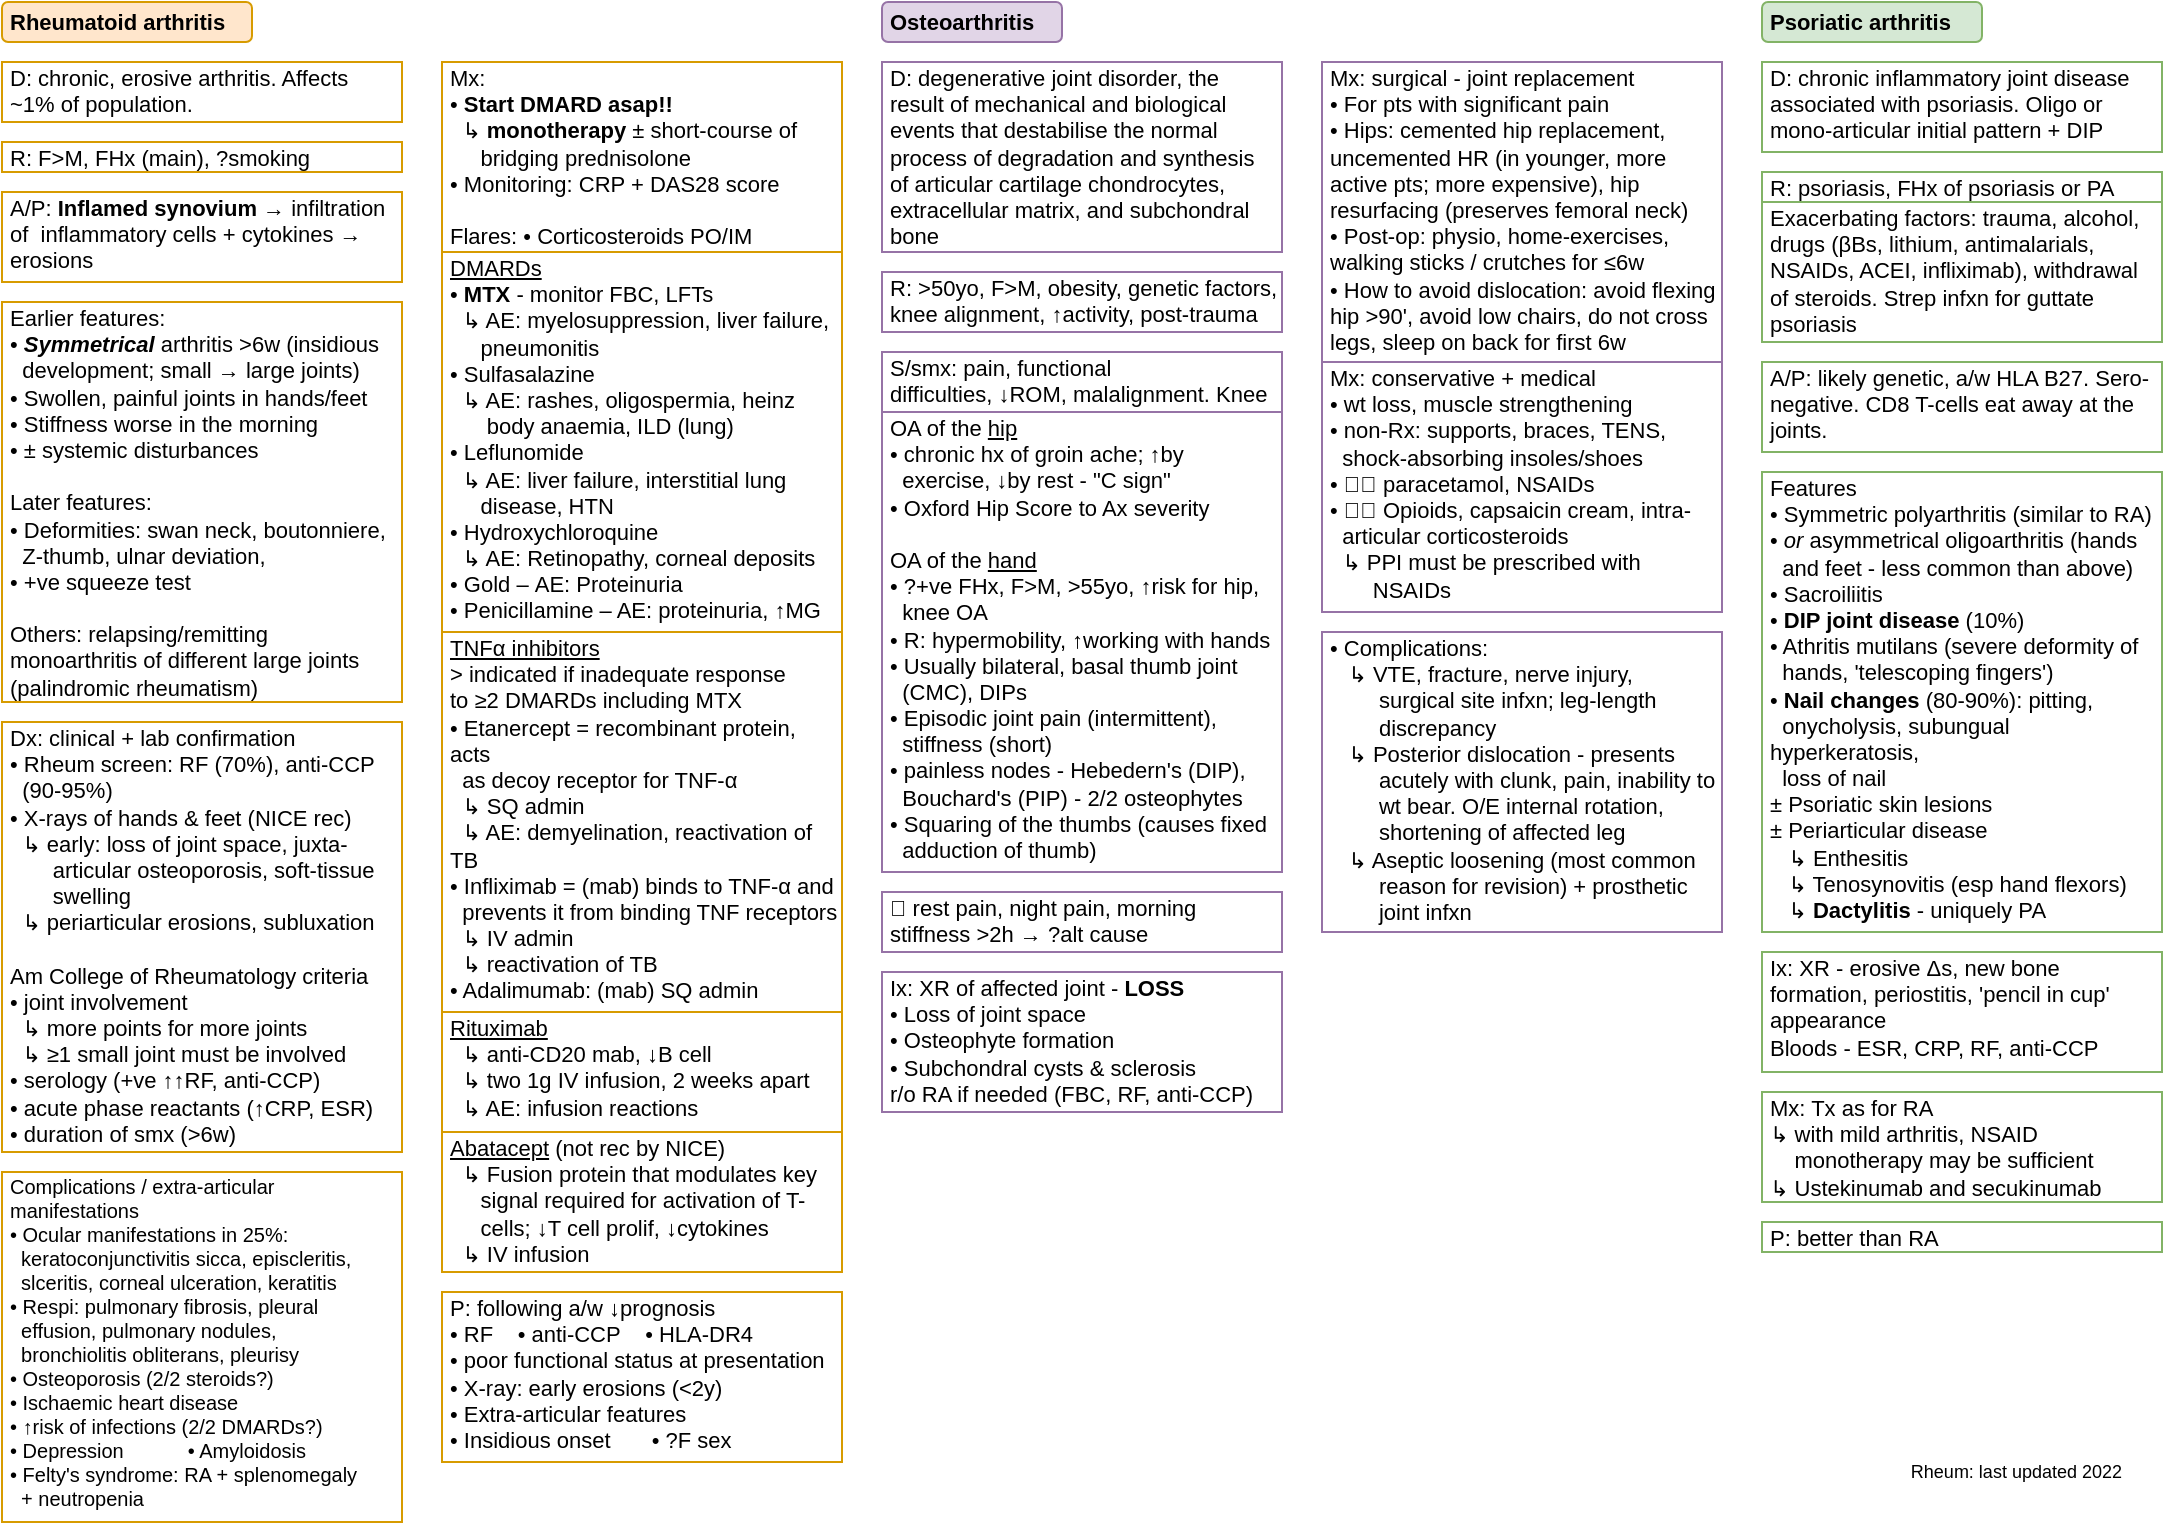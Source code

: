 <mxfile version="20.7.4" type="device" pages="4"><diagram id="xa6GsgVkf9-pxRidkeYp" name="rheum-1"><mxGraphModel dx="526" dy="456" grid="1" gridSize="5" guides="1" tooltips="1" connect="1" arrows="1" fold="1" page="1" pageScale="1" pageWidth="1169" pageHeight="827" math="0" shadow="0"><root><mxCell id="0"/><mxCell id="1" parent="0"/><mxCell id="lC1TvNBmDWOUFMAVJBl2-1" value="Rheumatoid arthritis" style="rounded=1;whiteSpace=wrap;html=1;fillColor=#ffe6cc;strokeColor=#D79B00;align=left;spacingLeft=2;fontStyle=1;fontSize=11;" parent="1" vertex="1"><mxGeometry x="40" y="40" width="125" height="20" as="geometry"/></mxCell><mxCell id="lC1TvNBmDWOUFMAVJBl2-2" value="D: chronic, erosive arthritis. Affects ~1% of population.&amp;nbsp;" style="rounded=0;whiteSpace=wrap;html=1;fontSize=11;align=left;verticalAlign=top;spacingTop=-5;spacingLeft=2;strokeColor=#D79B00;spacingRight=2;" parent="1" vertex="1"><mxGeometry x="40" y="70" width="200" height="30" as="geometry"/></mxCell><mxCell id="lC1TvNBmDWOUFMAVJBl2-3" value="Osteoarthritis" style="rounded=1;whiteSpace=wrap;html=1;fillColor=#e1d5e7;strokeColor=#9673A6;align=left;spacingLeft=2;fontStyle=1;fontSize=11;" parent="1" vertex="1"><mxGeometry x="480" y="40" width="90" height="20" as="geometry"/></mxCell><mxCell id="lC1TvNBmDWOUFMAVJBl2-4" value="D: degenerative joint disorder,&amp;nbsp;the result of mechanical and biological events that destabilise the normal process of degradation and synthesis of articular cartilage chondrocytes, extracellular matrix, and subchondral bone" style="rounded=0;whiteSpace=wrap;html=1;fontSize=11;align=left;verticalAlign=top;spacingTop=-5;spacingLeft=2;strokeColor=#9673A6;spacingRight=2;" parent="1" vertex="1"><mxGeometry x="480" y="70" width="200" height="95" as="geometry"/></mxCell><mxCell id="G-f_BPJrS-H1BaT_vcD6-1" value="Psoriatic arthritis" style="rounded=1;whiteSpace=wrap;html=1;fillColor=#d5e8d4;strokeColor=#82B366;align=left;spacingLeft=2;fontStyle=1;fontSize=11;" parent="1" vertex="1"><mxGeometry x="920" y="40" width="110" height="20" as="geometry"/></mxCell><mxCell id="G-f_BPJrS-H1BaT_vcD6-2" value="D: chronic inflammatory joint disease associated with psoriasis. Oligo or mono-articular initial pattern + DIP" style="rounded=0;whiteSpace=wrap;html=1;fontSize=11;align=left;verticalAlign=top;spacingTop=-5;spacingLeft=2;strokeColor=#82B366;spacingRight=2;" parent="1" vertex="1"><mxGeometry x="920" y="70" width="200" height="45" as="geometry"/></mxCell><mxCell id="x6Z_zRjzfRIwb7-z97he-1" value="R: F&amp;gt;M, FHx (main), ?smoking" style="rounded=0;whiteSpace=wrap;html=1;fontSize=11;align=left;verticalAlign=top;spacingTop=-5;spacingLeft=2;strokeColor=#D79B00;spacingRight=2;" parent="1" vertex="1"><mxGeometry x="40" y="110" width="200" height="15" as="geometry"/></mxCell><mxCell id="x6Z_zRjzfRIwb7-z97he-3" value="A/P:&amp;nbsp;&lt;b style=&quot;font-size: 11px;&quot;&gt;Inflamed synovium&lt;/b&gt;&amp;nbsp;→ infiltration of&amp;nbsp; inflammatory cells + cytokines → erosions" style="rounded=0;whiteSpace=wrap;html=1;fontSize=11;align=left;verticalAlign=top;spacingTop=-5;spacingLeft=2;strokeColor=#D79B00;spacingRight=2;" parent="1" vertex="1"><mxGeometry x="40" y="135" width="200" height="45" as="geometry"/></mxCell><mxCell id="x6Z_zRjzfRIwb7-z97he-4" value="Earlier features:&amp;nbsp;&lt;br style=&quot;font-size: 11px;&quot;&gt;• &lt;b style=&quot;font-size: 11px;&quot;&gt;&lt;i style=&quot;font-size: 11px;&quot;&gt;Symmetrical&lt;/i&gt;&lt;/b&gt; arthritis &amp;gt;6w (insidious &lt;br style=&quot;font-size: 11px;&quot;&gt;&amp;nbsp; development; small → large joints)&lt;br style=&quot;font-size: 11px;&quot;&gt;• Swollen, painful joints in hands/feet&lt;br style=&quot;font-size: 11px;&quot;&gt;• Stiffness worse in the morning&lt;br style=&quot;font-size: 11px;&quot;&gt;•&amp;nbsp;± systemic disturbances&lt;br style=&quot;font-size: 11px;&quot;&gt;&lt;br style=&quot;font-size: 11px;&quot;&gt;Later features:&amp;nbsp;&lt;br style=&quot;font-size: 11px;&quot;&gt;• Deformities: swan neck, boutonniere, &lt;br style=&quot;font-size: 11px;&quot;&gt;&amp;nbsp; Z-thumb, ulnar deviation,&amp;nbsp;&lt;br style=&quot;font-size: 11px;&quot;&gt;• +ve squeeze test&lt;br style=&quot;font-size: 11px;&quot;&gt;&lt;br style=&quot;font-size: 11px;&quot;&gt;Others: relapsing/remitting monoarthritis of different large joints (palindromic rheumatism)" style="rounded=0;whiteSpace=wrap;html=1;fontSize=11;align=left;verticalAlign=top;spacingTop=-5;spacingLeft=2;strokeColor=#D79B00;spacingRight=2;" parent="1" vertex="1"><mxGeometry x="40" y="190" width="200" height="200" as="geometry"/></mxCell><mxCell id="x6Z_zRjzfRIwb7-z97he-5" value="Dx: clinical + lab confirmation&lt;br style=&quot;font-size: 11px;&quot;&gt;• Rheum screen: RF (70%), anti-CCP &lt;br style=&quot;font-size: 11px;&quot;&gt;&amp;nbsp; (90-95%)&lt;br style=&quot;font-size: 11px;&quot;&gt;• X-rays of hands &amp;amp; feet (NICE rec)&lt;br style=&quot;font-size: 11px;&quot;&gt;&amp;nbsp; ↳ early: loss of joint space, juxta-&lt;br&gt;&lt;span style=&quot;background-color: initial;&quot;&gt;&amp;nbsp; &amp;nbsp; &amp;nbsp; &amp;nbsp;articular osteoporosis, soft-tissue&lt;/span&gt;&lt;br&gt;&amp;nbsp; &amp;nbsp; &amp;nbsp; &amp;nbsp;swelling&lt;br style=&quot;font-size: 11px;&quot;&gt;&amp;nbsp; ↳ periarticular erosions, subluxation&lt;br style=&quot;font-size: 11px;&quot;&gt;&lt;br style=&quot;font-size: 11px;&quot;&gt;Am College of Rheumatology criteria&lt;br style=&quot;font-size: 11px;&quot;&gt;• joint involvement&lt;br style=&quot;font-size: 11px;&quot;&gt;&amp;nbsp;&amp;nbsp;↳ more points for more joints&lt;br style=&quot;font-size: 11px;&quot;&gt;&amp;nbsp; ↳ ≥1 small joint must be involved&lt;br style=&quot;font-size: 11px;&quot;&gt;• serology (+ve&amp;nbsp;↑↑RF, anti-CCP)&lt;br style=&quot;font-size: 11px;&quot;&gt;• acute phase reactants (↑CRP, ESR)&lt;br style=&quot;font-size: 11px;&quot;&gt;• duration of smx (&amp;gt;6w)" style="rounded=0;whiteSpace=wrap;html=1;fontSize=11;align=left;verticalAlign=top;spacingTop=-5;spacingLeft=2;strokeColor=#D79B00;spacingRight=2;" parent="1" vertex="1"><mxGeometry x="40" y="400" width="200" height="215" as="geometry"/></mxCell><mxCell id="x6Z_zRjzfRIwb7-z97he-6" value="Mx:&lt;br style=&quot;font-size: 11px;&quot;&gt;• &lt;b style=&quot;font-size: 11px;&quot;&gt;Start DMARD asap!!&lt;/b&gt;&lt;br style=&quot;font-size: 11px;&quot;&gt;&amp;nbsp;&amp;nbsp;↳ &lt;b style=&quot;font-size: 11px;&quot;&gt;monotherapy&amp;nbsp;&lt;/b&gt;± short-course of &lt;br style=&quot;font-size: 11px;&quot;&gt;&amp;nbsp; &amp;nbsp; &amp;nbsp;bridging prednisolone&lt;br style=&quot;font-size: 11px;&quot;&gt;• Monitoring: CRP + DAS28 score&lt;br style=&quot;font-size: 11px;&quot;&gt;&lt;br style=&quot;font-size: 11px;&quot;&gt;Flares:&amp;nbsp;• Corticosteroids PO/IM" style="rounded=0;whiteSpace=wrap;html=1;fontSize=11;align=left;verticalAlign=top;spacingTop=-5;spacingLeft=2;strokeColor=#D79B00;spacingRight=2;" parent="1" vertex="1"><mxGeometry x="260" y="70" width="200" height="95" as="geometry"/></mxCell><mxCell id="x6Z_zRjzfRIwb7-z97he-7" value="&lt;u style=&quot;font-size: 11px;&quot;&gt;DMARDs&lt;/u&gt;&lt;br style=&quot;font-size: 11px;&quot;&gt;• &lt;b style=&quot;font-size: 11px;&quot;&gt;MTX &lt;/b&gt;- monitor FBC, LFTs&lt;br style=&quot;font-size: 11px;&quot;&gt;&amp;nbsp;&amp;nbsp;↳ AE: myelosuppression, liver failure, &lt;br style=&quot;font-size: 11px;&quot;&gt;&amp;nbsp; &amp;nbsp; &amp;nbsp;pneumonitis&lt;br style=&quot;font-size: 11px;&quot;&gt;• Sulfasalazine&lt;br style=&quot;font-size: 11px;&quot;&gt;&lt;span style=&quot;font-size: 11px;&quot;&gt;&amp;nbsp; ↳ AE: rashes, oligospermia, heinz&lt;br&gt;&amp;nbsp; &amp;nbsp; &amp;nbsp; body&amp;nbsp;anaemia, ILD (lung)&lt;br style=&quot;font-size: 11px;&quot;&gt;&lt;/span&gt;• Leflunomide&lt;br style=&quot;font-size: 11px;&quot;&gt;&lt;span style=&quot;font-size: 11px;&quot;&gt;&amp;nbsp; ↳ AE: liver failure, interstitial lung &lt;br style=&quot;font-size: 11px;&quot;&gt;&amp;nbsp; &amp;nbsp; &amp;nbsp;disease, HTN&lt;br style=&quot;font-size: 11px;&quot;&gt;&lt;/span&gt;• Hydroxychloroquine&lt;br style=&quot;font-size: 11px;&quot;&gt;&amp;nbsp;&amp;nbsp;↳ AE: Retinopathy, corneal deposits&lt;br style=&quot;font-size: 11px;&quot;&gt;• Gold –&amp;nbsp;AE: Proteinuria&lt;br style=&quot;font-size: 11px;&quot;&gt;• Penicillamine – AE: proteinuria,&amp;nbsp;↑MG" style="rounded=0;whiteSpace=wrap;html=1;fontSize=11;align=left;verticalAlign=top;spacingTop=-5;spacingLeft=2;strokeColor=#D79B00;spacingRight=2;" parent="1" vertex="1"><mxGeometry x="260" y="165" width="200" height="190" as="geometry"/></mxCell><mxCell id="x6Z_zRjzfRIwb7-z97he-8" value="&lt;u style=&quot;font-size: 11px;&quot;&gt;TNFα inhibitors&lt;/u&gt;&lt;br style=&quot;font-size: 11px;&quot;&gt;&amp;gt; indicated if inadequate response to&amp;nbsp;≥2 DMARDs including MTX&lt;br style=&quot;font-size: 11px;&quot;&gt;• Etanercept = recombinant protein, acts &lt;br style=&quot;font-size: 11px;&quot;&gt;&amp;nbsp; as decoy receptor for TNF-α&lt;br style=&quot;font-size: 11px;&quot;&gt;&amp;nbsp;&amp;nbsp;↳ SQ admin&lt;br style=&quot;font-size: 11px;&quot;&gt;&amp;nbsp;&amp;nbsp;↳ AE: demyelination, reactivation of TB&lt;br style=&quot;font-size: 11px;&quot;&gt;• Infliximab = (mab) binds to TNF-α and &lt;br style=&quot;font-size: 11px;&quot;&gt;&amp;nbsp; prevents it from binding TNF receptors&lt;br style=&quot;font-size: 11px;&quot;&gt;&amp;nbsp;&amp;nbsp;↳ IV admin&lt;br style=&quot;font-size: 11px;&quot;&gt;&amp;nbsp;&amp;nbsp;↳ reactivation of TB&lt;br style=&quot;font-size: 11px;&quot;&gt;• Adalimumab: (mab) SQ admin" style="rounded=0;whiteSpace=wrap;html=1;fontSize=11;align=left;verticalAlign=top;spacingTop=-5;spacingLeft=2;strokeColor=#D79B00;spacingRight=2;" parent="1" vertex="1"><mxGeometry x="260" y="355" width="200" height="190" as="geometry"/></mxCell><mxCell id="x6Z_zRjzfRIwb7-z97he-9" value="&lt;u style=&quot;font-size: 11px;&quot;&gt;Rituximab&lt;/u&gt;&lt;br style=&quot;font-size: 11px;&quot;&gt;&amp;nbsp;&amp;nbsp;↳ anti-CD20 mab,&amp;nbsp;↓B cell&lt;br style=&quot;font-size: 11px;&quot;&gt;&amp;nbsp;&amp;nbsp;↳ two 1g IV infusion, 2 weeks apart&lt;br style=&quot;font-size: 11px;&quot;&gt;&amp;nbsp;&amp;nbsp;↳ AE: infusion reactions" style="rounded=0;whiteSpace=wrap;html=1;fontSize=11;align=left;verticalAlign=top;spacingTop=-5;spacingLeft=2;strokeColor=#D79B00;spacingRight=2;" parent="1" vertex="1"><mxGeometry x="260" y="545" width="200" height="60" as="geometry"/></mxCell><mxCell id="x6Z_zRjzfRIwb7-z97he-10" value="&lt;u style=&quot;font-size: 11px;&quot;&gt;Abatacept&lt;/u&gt; (not rec by NICE)&lt;br style=&quot;font-size: 11px;&quot;&gt;&amp;nbsp;&amp;nbsp;↳ Fusion protein that modulates key &lt;br style=&quot;font-size: 11px;&quot;&gt;&amp;nbsp; &amp;nbsp; &amp;nbsp;signal required for activation of T-&lt;br style=&quot;font-size: 11px;&quot;&gt;&amp;nbsp; &amp;nbsp; &amp;nbsp;cells;&amp;nbsp;↓T cell prolif, ↓cytokines&lt;br style=&quot;font-size: 11px;&quot;&gt;&amp;nbsp;&amp;nbsp;↳ IV infusion" style="rounded=0;whiteSpace=wrap;html=1;fontSize=11;align=left;verticalAlign=top;spacingTop=-5;spacingLeft=2;strokeColor=#D79B00;spacingRight=2;" parent="1" vertex="1"><mxGeometry x="260" y="605" width="200" height="70" as="geometry"/></mxCell><mxCell id="x6Z_zRjzfRIwb7-z97he-11" value="Complications / extra-articular manifestations&lt;br style=&quot;font-size: 10px;&quot;&gt;• Ocular manifestations in 25%:&lt;br style=&quot;font-size: 10px;&quot;&gt;&amp;nbsp; keratoconjunctivitis sicca, episcleritis,&lt;br style=&quot;font-size: 10px;&quot;&gt;&amp;nbsp; slceritis, corneal ulceration, keratitis&lt;br style=&quot;font-size: 10px;&quot;&gt;• Respi: pulmonary fibrosis, pleural &lt;br style=&quot;font-size: 10px;&quot;&gt;&amp;nbsp; effusion, pulmonary nodules, &lt;br style=&quot;font-size: 10px;&quot;&gt;&amp;nbsp; bronchiolitis obliterans, pleurisy&lt;br style=&quot;font-size: 10px;&quot;&gt;• Osteoporosis (2/2 steroids?)&lt;br style=&quot;font-size: 10px;&quot;&gt;• Ischaemic heart disease&lt;br style=&quot;font-size: 10px;&quot;&gt;•&amp;nbsp;↑risk of infections (2/2 DMARDs?)&lt;br style=&quot;font-size: 10px;&quot;&gt;• Depression&lt;span style=&quot;white-space: pre; font-size: 10px;&quot;&gt;&#9;&lt;span style=&quot;white-space: pre; font-size: 10px;&quot;&gt;&#9;&lt;/span&gt;&lt;/span&gt;• Amyloidosis&lt;br style=&quot;font-size: 10px;&quot;&gt;• Felty's syndrome: RA + splenomegaly &lt;br style=&quot;font-size: 10px;&quot;&gt;&amp;nbsp; +&amp;nbsp;neutropenia&amp;nbsp;" style="rounded=0;whiteSpace=wrap;html=1;fontSize=10;align=left;verticalAlign=top;spacingTop=-5;spacingLeft=2;strokeColor=#D79B00;spacingRight=2;" parent="1" vertex="1"><mxGeometry x="40" y="625" width="200" height="175" as="geometry"/></mxCell><mxCell id="x6Z_zRjzfRIwb7-z97he-12" value="P: following a/w&amp;nbsp;↓prognosis&lt;br style=&quot;font-size: 11px;&quot;&gt;• RF&amp;nbsp;&lt;span style=&quot;font-size: 11px;&quot;&gt;&amp;nbsp; &amp;nbsp;&lt;span style=&quot;font-size: 11px;&quot;&gt;&lt;/span&gt;&lt;/span&gt;• anti-CCP&amp;nbsp; &amp;nbsp; • HLA-DR4&amp;nbsp;&lt;br style=&quot;font-size: 11px;&quot;&gt;• poor functional status at presentation&lt;br style=&quot;font-size: 11px;&quot;&gt;• X-ray: early erosions (&amp;lt;2y)&lt;br style=&quot;font-size: 11px;&quot;&gt;• Extra-articular features&lt;br style=&quot;font-size: 11px;&quot;&gt;• Insidious onset&amp;nbsp;&lt;span style=&quot;font-size: 11px;&quot;&gt;&#9;&lt;span style=&quot;white-space: pre; font-size: 11px;&quot;&gt;&#9;&lt;/span&gt;&lt;/span&gt;&lt;span style=&quot;font-size: 11px;&quot;&gt;&#9;&lt;/span&gt;• ?F sex" style="rounded=0;whiteSpace=wrap;html=1;fontSize=11;align=left;verticalAlign=top;spacingTop=-5;spacingLeft=2;strokeColor=#D79B00;spacingRight=2;" parent="1" vertex="1"><mxGeometry x="260" y="685" width="200" height="85" as="geometry"/></mxCell><mxCell id="EbtB-e_MrWb_AlhnEfiz-1" value="R: &amp;gt;50yo, F&amp;gt;M, obesity, genetic factors, knee alignment,&amp;nbsp;↑activity, post-trauma" style="rounded=0;whiteSpace=wrap;html=1;fontSize=11;align=left;verticalAlign=top;spacingTop=-5;spacingLeft=2;strokeColor=#9673A6;spacingRight=2;" parent="1" vertex="1"><mxGeometry x="480" y="175" width="200" height="30" as="geometry"/></mxCell><mxCell id="EbtB-e_MrWb_AlhnEfiz-2" value="S/smx: pain, functional difficulties,&amp;nbsp;↓ROM, malalignment. Knee &amp;gt; hip &amp;gt; hand" style="rounded=0;whiteSpace=wrap;html=1;fontSize=11;align=left;verticalAlign=top;spacingTop=-5;spacingLeft=2;strokeColor=#9673A6;spacingRight=2;" parent="1" vertex="1"><mxGeometry x="480" y="215" width="200" height="30" as="geometry"/></mxCell><mxCell id="EbtB-e_MrWb_AlhnEfiz-3" value="OA of the &lt;u&gt;hip&lt;/u&gt;&lt;br style=&quot;font-size: 11px;&quot;&gt;• chronic hx of groin ache;&amp;nbsp;↑by &lt;br&gt;&amp;nbsp; exercise, ↓by rest - &quot;C sign&quot;&amp;nbsp;&lt;br style=&quot;font-size: 11px;&quot;&gt;• Oxford Hip Score to Ax severity&lt;br style=&quot;font-size: 11px;&quot;&gt;&lt;br style=&quot;font-size: 11px;&quot;&gt;OA of the &lt;u&gt;hand&lt;/u&gt;&lt;br style=&quot;font-size: 11px;&quot;&gt;• ?+ve FHx, F&amp;gt;M, &amp;gt;55yo,&amp;nbsp;↑risk for hip, &lt;br&gt;&amp;nbsp; knee OA&lt;br style=&quot;font-size: 11px;&quot;&gt;• R: hypermobility,&amp;nbsp;↑working with hands&lt;br style=&quot;font-size: 11px;&quot;&gt;• Usually bilateral, basal thumb joint &lt;br&gt;&amp;nbsp; (CMC), DIPs&lt;br style=&quot;font-size: 11px;&quot;&gt;• Episodic joint pain (intermittent), &lt;br&gt;&amp;nbsp; stiffness (short)&lt;br&gt;• painless nodes - Hebedern's (DIP), &lt;br&gt;&amp;nbsp; Bouchard's (PIP) - 2/2 osteophytes&lt;br style=&quot;font-size: 11px;&quot;&gt;• Squaring of the thumbs (causes fixed &lt;br&gt;&amp;nbsp; adduction of thumb)&amp;nbsp;" style="rounded=0;whiteSpace=wrap;html=1;fontSize=11;align=left;verticalAlign=top;spacingTop=-5;spacingLeft=2;strokeColor=#9673A6;spacingRight=2;" parent="1" vertex="1"><mxGeometry x="480" y="245" width="200" height="230" as="geometry"/></mxCell><mxCell id="EbtB-e_MrWb_AlhnEfiz-4" value="🚩 rest pain, night pain, morning stiffness &amp;gt;2h&amp;nbsp;→ ?alt cause" style="rounded=0;whiteSpace=wrap;html=1;fontSize=11;align=left;verticalAlign=top;spacingTop=-5;spacingLeft=2;strokeColor=#9673A6;spacingRight=2;" parent="1" vertex="1"><mxGeometry x="480" y="485" width="200" height="30" as="geometry"/></mxCell><mxCell id="EbtB-e_MrWb_AlhnEfiz-5" value="Ix: XR of affected joint - &lt;b style=&quot;font-size: 11px;&quot;&gt;LOSS&lt;/b&gt;&lt;br style=&quot;font-size: 11px;&quot;&gt;• Loss of joint space&lt;br style=&quot;font-size: 11px;&quot;&gt;• Osteophyte formation&lt;br style=&quot;font-size: 11px;&quot;&gt;• Subchondral cysts &amp;amp; sclerosis&lt;br style=&quot;font-size: 11px;&quot;&gt;r/o RA if needed (FBC, RF, anti-CCP)" style="rounded=0;whiteSpace=wrap;html=1;fontSize=11;align=left;verticalAlign=top;spacingTop=-5;spacingLeft=2;strokeColor=#9673A6;spacingRight=2;" parent="1" vertex="1"><mxGeometry x="480" y="525" width="200" height="70" as="geometry"/></mxCell><mxCell id="EbtB-e_MrWb_AlhnEfiz-6" value="Mx: conservative + medical&lt;br style=&quot;font-size: 11px;&quot;&gt;• wt loss, muscle strengthening&lt;br style=&quot;font-size: 11px;&quot;&gt;• non-Rx: supports, braces, TENS, &lt;br style=&quot;font-size: 11px;&quot;&gt;&amp;nbsp; shock-absorbing insoles/shoes&lt;br style=&quot;font-size: 11px;&quot;&gt;• ☝🏻&amp;nbsp;paracetamol, NSAIDs&lt;br style=&quot;font-size: 11px;&quot;&gt;• ✌🏻&amp;nbsp;Opioids, capsaicin cream, intra-&lt;br style=&quot;font-size: 11px;&quot;&gt;&amp;nbsp; articular corticosteroids&lt;br style=&quot;font-size: 11px;&quot;&gt;&amp;nbsp;&amp;nbsp;↳ PPI must be prescribed with &lt;br&gt;&amp;nbsp; &amp;nbsp; &amp;nbsp; &amp;nbsp;NSAIDs" style="rounded=0;whiteSpace=wrap;html=1;fontSize=11;align=left;verticalAlign=top;spacingTop=-5;spacingLeft=2;strokeColor=#9673A6;spacingRight=2;" parent="1" vertex="1"><mxGeometry x="700" y="220" width="200" height="125" as="geometry"/></mxCell><mxCell id="EbtB-e_MrWb_AlhnEfiz-7" value="Mx: surgical - joint replacement&lt;br style=&quot;font-size: 11px;&quot;&gt;• For pts with significant pain&lt;br style=&quot;font-size: 11px;&quot;&gt;• Hips: cemented hip replacement, uncemented HR (in younger, more active pts; more expensive), hip resurfacing (preserves femoral neck)&lt;br style=&quot;font-size: 11px;&quot;&gt;• Post-op: physio, home-exercises, walking sticks / crutches for&amp;nbsp;≤6w&lt;br style=&quot;font-size: 11px;&quot;&gt;• How to avoid dislocation: avoid flexing hip &amp;gt;90', avoid low chairs, do not cross legs, sleep on back for first 6w" style="rounded=0;whiteSpace=wrap;html=1;fontSize=11;align=left;verticalAlign=top;spacingTop=-5;spacingLeft=2;strokeColor=#9673A6;spacingRight=2;" parent="1" vertex="1"><mxGeometry x="700" y="70" width="200" height="150" as="geometry"/></mxCell><mxCell id="EbtB-e_MrWb_AlhnEfiz-8" value="• Complications: &lt;br style=&quot;font-size: 11px;&quot;&gt;&amp;nbsp; &amp;nbsp;↳ VTE, fracture, nerve injury, &lt;br&gt;&lt;span style=&quot;white-space: pre;&quot;&gt;&#9;&lt;/span&gt;surgical&amp;nbsp;site infxn; leg-length &lt;br&gt;&lt;span style=&quot;white-space: pre;&quot;&gt;&#9;&lt;/span&gt;discrepancy&lt;br style=&quot;font-size: 11px;&quot;&gt;&amp;nbsp; &amp;nbsp;↳ Posterior dislocation - presents&lt;br&gt;&lt;span style=&quot;white-space: pre;&quot;&gt;&#9;&lt;/span&gt;acutely with clunk, pain, inability to &lt;br&gt;&lt;span style=&quot;white-space: pre;&quot;&gt;&#9;&lt;/span&gt;wt&amp;nbsp;bear. O/E internal rotation, &lt;br&gt;&lt;span style=&quot;white-space: pre;&quot;&gt;&#9;&lt;/span&gt;shortening&amp;nbsp;of affected leg&lt;br style=&quot;font-size: 11px;&quot;&gt;&amp;nbsp; &amp;nbsp;↳ Aseptic loosening (most common &lt;br style=&quot;font-size: 11px;&quot;&gt;&lt;span style=&quot;white-space: pre;&quot;&gt;&#9;&lt;/span&gt;reason for revision) + prosthetic &lt;br&gt;&lt;span style=&quot;white-space: pre;&quot;&gt;&#9;&lt;/span&gt;joint infxn" style="rounded=0;whiteSpace=wrap;html=1;fontSize=11;align=left;verticalAlign=top;spacingTop=-5;spacingLeft=2;strokeColor=#9673A6;spacingRight=2;" parent="1" vertex="1"><mxGeometry x="700" y="355" width="200" height="150" as="geometry"/></mxCell><mxCell id="EbtB-e_MrWb_AlhnEfiz-9" value="R: psoriasis, FHx of psoriasis or PA" style="rounded=0;whiteSpace=wrap;html=1;fontSize=11;align=left;verticalAlign=top;spacingTop=-5;spacingLeft=2;strokeColor=#82B366;spacingRight=2;" parent="1" vertex="1"><mxGeometry x="920" y="125" width="200" height="15" as="geometry"/></mxCell><mxCell id="EbtB-e_MrWb_AlhnEfiz-10" value="A/P: likely genetic, a/w HLA B27. Sero-negative. CD8 T-cells eat away at the joints.&amp;nbsp;" style="rounded=0;whiteSpace=wrap;html=1;fontSize=11;align=left;verticalAlign=top;spacingTop=-5;spacingLeft=2;strokeColor=#82B366;spacingRight=2;" parent="1" vertex="1"><mxGeometry x="920" y="220" width="200" height="45" as="geometry"/></mxCell><mxCell id="EbtB-e_MrWb_AlhnEfiz-11" value="Features&lt;br style=&quot;font-size: 11px;&quot;&gt;• Symmetric polyarthritis (similar to RA)&lt;br style=&quot;font-size: 11px;&quot;&gt;• &lt;i style=&quot;font-size: 11px;&quot;&gt;or&lt;/i&gt; asymmetrical oligoarthritis (hands &lt;br style=&quot;font-size: 11px;&quot;&gt;&amp;nbsp; and feet - less common than above)&amp;nbsp;&lt;br style=&quot;font-size: 11px;&quot;&gt;• Sacroiliitis&lt;br style=&quot;font-size: 11px;&quot;&gt;• &lt;b style=&quot;font-size: 11px;&quot;&gt;DIP joint disease&lt;/b&gt; (10%)&lt;br style=&quot;font-size: 11px;&quot;&gt;• Athritis mutilans (severe deformity of &lt;br style=&quot;font-size: 11px;&quot;&gt;&amp;nbsp; hands, 'telescoping fingers')&lt;br style=&quot;font-size: 11px;&quot;&gt;• &lt;b style=&quot;font-size: 11px;&quot;&gt;Nail changes&lt;/b&gt; (80-90%): pitting, &lt;br style=&quot;font-size: 11px;&quot;&gt;&amp;nbsp; onycholysis, subungual hyperkeratosis, &lt;br style=&quot;font-size: 11px;&quot;&gt;&amp;nbsp; loss of nail&lt;br style=&quot;font-size: 11px;&quot;&gt;± Psoriatic skin lesions&lt;br style=&quot;font-size: 11px;&quot;&gt;± Periarticular disease&lt;br style=&quot;font-size: 11px;&quot;&gt;&amp;nbsp; &amp;nbsp;↳ Enthesitis&lt;br style=&quot;font-size: 11px;&quot;&gt;&amp;nbsp; &amp;nbsp;↳ Tenosynovitis (esp hand flexors)&lt;br style=&quot;font-size: 11px;&quot;&gt;&amp;nbsp; &amp;nbsp;↳ &lt;b style=&quot;font-size: 11px;&quot;&gt;Dactylitis&lt;/b&gt; - uniquely PA&lt;br style=&quot;font-size: 11px;&quot;&gt;" style="rounded=0;whiteSpace=wrap;html=1;fontSize=11;align=left;verticalAlign=top;spacingTop=-5;spacingLeft=2;strokeColor=#82B366;spacingRight=2;" parent="1" vertex="1"><mxGeometry x="920" y="275" width="200" height="230" as="geometry"/></mxCell><mxCell id="EbtB-e_MrWb_AlhnEfiz-12" value="Ix: XR - erosive&amp;nbsp;Δs, new bone formation, periostitis, 'pencil in cup' appearance&lt;br style=&quot;font-size: 11px;&quot;&gt;Bloods - ESR, CRP, RF, anti-CCP" style="rounded=0;whiteSpace=wrap;html=1;fontSize=11;align=left;verticalAlign=top;spacingTop=-5;spacingLeft=2;strokeColor=#82B366;spacingRight=2;" parent="1" vertex="1"><mxGeometry x="920" y="515" width="200" height="60" as="geometry"/></mxCell><mxCell id="EbtB-e_MrWb_AlhnEfiz-13" value="Exacerbating factors: trauma, alcohol, drugs (βBs, lithium, antimalarials, NSAIDs, ACEI, infliximab), withdrawal of steroids. Strep infxn for guttate psoriasis" style="rounded=0;whiteSpace=wrap;html=1;fontSize=11;align=left;verticalAlign=top;spacingTop=-5;spacingLeft=2;strokeColor=#82B366;spacingRight=2;" parent="1" vertex="1"><mxGeometry x="920" y="140" width="200" height="70" as="geometry"/></mxCell><mxCell id="EbtB-e_MrWb_AlhnEfiz-14" value="Mx: Tx as for RA&lt;br style=&quot;font-size: 11px;&quot;&gt;↳ with mild arthritis, NSAID &lt;br style=&quot;font-size: 11px;&quot;&gt;&amp;nbsp; &amp;nbsp; monotherapy may be sufficient&lt;br style=&quot;font-size: 11px;&quot;&gt;↳ Ustekinumab and secukinumab" style="rounded=0;whiteSpace=wrap;html=1;fontSize=11;align=left;verticalAlign=top;spacingTop=-5;spacingLeft=2;strokeColor=#82B366;spacingRight=2;" parent="1" vertex="1"><mxGeometry x="920" y="585" width="200" height="55" as="geometry"/></mxCell><mxCell id="EbtB-e_MrWb_AlhnEfiz-15" value="P: better than RA" style="rounded=0;whiteSpace=wrap;html=1;fontSize=11;align=left;verticalAlign=top;spacingTop=-5;spacingLeft=2;strokeColor=#82B366;spacingRight=2;" parent="1" vertex="1"><mxGeometry x="920" y="650" width="200" height="15" as="geometry"/></mxCell><mxCell id="pF04OSToR_R1qL2gHCzw-1" value="Rheum: last updated 2022" style="text;html=1;strokeColor=none;fillColor=none;align=right;verticalAlign=top;whiteSpace=wrap;rounded=0;fontSize=9;fontColor=#000000;spacing=0;spacingTop=-5;" parent="1" vertex="1"><mxGeometry x="980" y="770" width="120" height="10" as="geometry"/></mxCell></root></mxGraphModel></diagram><diagram id="suNE20G1AaV-PC41Eqcn" name="rheum-2"><mxGraphModel dx="1084" dy="939" grid="1" gridSize="5" guides="1" tooltips="1" connect="1" arrows="1" fold="1" page="1" pageScale="1" pageWidth="1169" pageHeight="827" math="0" shadow="0"><root><mxCell id="0"/><mxCell id="1" parent="0"/><mxCell id="utYJabtfukuYYbxI-DRl-2" value="Gout" style="rounded=1;whiteSpace=wrap;html=1;fillColor=#fff2cc;strokeColor=#D6B656;align=left;spacingLeft=2;fontStyle=1;fontSize=11;" parent="1" vertex="1"><mxGeometry x="300" y="40" width="40" height="20" as="geometry"/></mxCell><mxCell id="utYJabtfukuYYbxI-DRl-5" value="D: mono/oligo-articular inflammatory microcrystal synovitis" style="rounded=0;whiteSpace=wrap;html=1;fontSize=11;align=left;verticalAlign=top;spacingTop=-5;spacingLeft=2;strokeColor=#D6B656;spacingRight=2;" parent="1" vertex="1"><mxGeometry x="300" y="70" width="200" height="30" as="geometry"/></mxCell><mxCell id="utYJabtfukuYYbxI-DRl-6" value="A/P: &lt;b style=&quot;font-size: 11px;&quot;&gt;chronic&amp;nbsp;hyperuricaemia &lt;/b&gt;(&amp;gt;450umol/L)&amp;nbsp;&lt;span style=&quot;font-weight: 700; font-size: 11px;&quot;&gt;&lt;b style=&quot;color: rgb(32, 33, 36); font-size: 11px;&quot;&gt;↑&lt;/b&gt;&lt;/span&gt;risk of crystal formation" style="rounded=0;whiteSpace=wrap;html=1;fontSize=11;align=left;verticalAlign=top;spacingTop=-5;spacingLeft=2;strokeColor=#D6B656;spacingRight=2;" parent="1" vertex="1"><mxGeometry x="300" y="110" width="200" height="30" as="geometry"/></mxCell><mxCell id="f_bZgB8VX8y99QpnvNgX-1" value="R:&amp;nbsp;&lt;b style=&quot;color: rgb(32, 33, 36); font-size: 11px;&quot;&gt;↑&lt;/b&gt;&lt;span style=&quot;color: rgb(32, 33, 36); font-size: 11px;&quot;&gt;age (&amp;gt;40), M&amp;gt;F, menopause, consumption of &lt;b style=&quot;font-size: 11px;&quot;&gt;meat, seafood, alcohol&lt;/b&gt;, Rx (diuretics, ciclosporin, tacrolimus, pyrazinamide, aspirin), FHx,&amp;nbsp;&lt;/span&gt;&lt;span style=&quot;color: rgb(32, 33, 36); font-size: 11px;&quot;&gt;&lt;b style=&quot;font-size: 11px;&quot;&gt;↑&lt;/b&gt;cell turnover rate&lt;/span&gt;" style="rounded=0;whiteSpace=wrap;html=1;fontSize=11;align=left;verticalAlign=top;spacingTop=-5;spacingLeft=2;strokeColor=#D6B656;spacingRight=2;" parent="1" vertex="1"><mxGeometry x="300" y="150" width="200" height="70" as="geometry"/></mxCell><mxCell id="f_bZgB8VX8y99QpnvNgX-2" value="S/Smx: 70% in first MTP, rapid onset severe pain, joint stiffness, swelling and joint effusion, tenderness&amp;nbsp;± tophi" style="rounded=0;whiteSpace=wrap;html=1;fontSize=11;align=left;verticalAlign=top;spacingTop=-5;spacingLeft=2;strokeColor=#D6B656;spacingRight=2;" parent="1" vertex="1"><mxGeometry x="300" y="305" width="200" height="45" as="geometry"/></mxCell><mxCell id="f_bZgB8VX8y99QpnvNgX-3" value="Ix: synovial fluid analysis [&lt;b style=&quot;font-size: 11px;&quot;&gt;needle&lt;/b&gt; shaped &lt;b style=&quot;font-size: 11px;&quot;&gt;negatively &lt;/b&gt;birefringent MSU crystals under polarised light], serum uric acid levels [check after 2w after acute episode], XR" style="rounded=0;whiteSpace=wrap;html=1;fontSize=11;align=left;verticalAlign=top;spacingTop=-5;spacingLeft=2;strokeColor=#D6B656;spacingRight=2;" parent="1" vertex="1"><mxGeometry x="300" y="360" width="200" height="70" as="geometry"/></mxCell><mxCell id="f_bZgB8VX8y99QpnvNgX-4" value="FHx - Lesch-Nyhan syndrome (enzyme deficiency, X-linked recessive [M&amp;gt;&amp;gt;F], features gout, renal failure, neuro deficits, learning difficulties, self-mutilation]&amp;nbsp;" style="rounded=0;whiteSpace=wrap;html=1;fontSize=10;align=left;verticalAlign=top;spacingTop=-5;spacingLeft=2;strokeColor=#D6B656;spacingRight=2;" parent="1" vertex="1"><mxGeometry x="315" y="230" width="185" height="65" as="geometry"/></mxCell><mxCell id="f_bZgB8VX8y99QpnvNgX-5" value="&lt;u style=&quot;font-size: 11px;&quot;&gt;ACUTE Mx&lt;/u&gt;&lt;br style=&quot;font-size: 11px;&quot;&gt;1st: &lt;b style=&quot;font-size: 11px;&quot;&gt;NSAIDs, colchicine&lt;/b&gt;&lt;br style=&quot;font-size: 11px;&quot;&gt;↳ colchicine has slower onset, also &lt;br style=&quot;font-size: 11px;&quot;&gt;&amp;nbsp; &amp;nbsp;causes diarrhea&lt;br style=&quot;font-size: 11px;&quot;&gt;2nd: PO steroids (e.g. prednisolone 15 mg/d) or intra-articular steroids&lt;br style=&quot;font-size: 11px;&quot;&gt;** if pt is already on allopurinol, continue&lt;br style=&quot;font-size: 11px;&quot;&gt;&lt;br style=&quot;font-size: 11px;&quot;&gt;&lt;u style=&quot;font-size: 11px;&quot;&gt;Indications for urate-lowering therapy&lt;/u&gt;&lt;br style=&quot;font-size: 11px;&quot;&gt;** &lt;b style=&quot;font-size: 11px;&quot;&gt;after first attack of gout&lt;/b&gt;&lt;br style=&quot;font-size: 11px;&quot;&gt;esp if&amp;nbsp;≥2 attacks in 12mo, tophi, renal disease, uric acid renal stones, prophylaxis if on cytotoxics or diuretics&lt;br style=&quot;font-size: 11px;&quot;&gt;&lt;br style=&quot;font-size: 11px;&quot;&gt;&lt;u style=&quot;font-size: 11px;&quot;&gt;PROPHYLACTIC Mx&lt;/u&gt;&lt;br style=&quot;font-size: 11px;&quot;&gt;1st: &lt;b style=&quot;font-size: 11px;&quot;&gt;allopurinol &lt;/b&gt;100 mg OD, &lt;br style=&quot;font-size: 11px;&quot;&gt;&amp;nbsp; &amp;nbsp;titrate to uric acid &amp;lt;300 umol/L &lt;br style=&quot;font-size: 11px;&quot;&gt;&amp;nbsp; &amp;nbsp;? start after acute episode is over&lt;br style=&quot;font-size: 11px;&quot;&gt;+ &lt;b style=&quot;font-size: 11px;&quot;&gt;colchicine / NSAID cover&amp;nbsp;&lt;/b&gt;(≤ 6mo)&lt;br style=&quot;font-size: 11px;&quot;&gt;2nd: febuxostat&lt;br style=&quot;font-size: 11px;&quot;&gt;3rd: (refractory) uricase, IV pegloticase" style="rounded=0;whiteSpace=wrap;html=1;fontSize=11;align=left;verticalAlign=top;spacingTop=-5;spacingLeft=2;strokeColor=#D6B656;spacingRight=2;" parent="1" vertex="1"><mxGeometry x="300" y="440" width="200" height="295" as="geometry"/></mxCell><mxCell id="f_bZgB8VX8y99QpnvNgX-6" value="Pseudogout" style="rounded=1;whiteSpace=wrap;html=1;fillColor=#dae8fc;strokeColor=#6C8EBF;align=left;spacingLeft=2;fontStyle=1;fontSize=11;" parent="1" vertex="1"><mxGeometry x="540" y="40" width="70" height="20" as="geometry"/></mxCell><mxCell id="f_bZgB8VX8y99QpnvNgX-7" value="D: microcrystal synovitis caused by the deposition of calcium pyrophosphate dihydrate crystals in the synovium" style="rounded=0;whiteSpace=wrap;html=1;fontSize=11;align=left;verticalAlign=top;spacingTop=-5;spacingLeft=2;strokeColor=#6C8EBF;spacingRight=2;" parent="1" vertex="1"><mxGeometry x="540" y="95" width="200" height="40" as="geometry"/></mxCell><mxCell id="f_bZgB8VX8y99QpnvNgX-8" value="more accurately&amp;nbsp;acute calcium pyrophosphate crystal deposition disease" style="text;html=1;strokeColor=none;fillColor=none;align=left;verticalAlign=top;whiteSpace=wrap;rounded=0;fontSize=10;spacingTop=-5;spacing=0;" parent="1" vertex="1"><mxGeometry x="545" y="65" width="185" height="25" as="geometry"/></mxCell><mxCell id="f_bZgB8VX8y99QpnvNgX-9" value="R:&amp;nbsp;↑age. RF for pseudogout at &amp;lt;60yo: haemochromatosis, hyperPTH, ↓Mg, ↓PO4, acromegaly, Wilson's disease" style="rounded=0;whiteSpace=wrap;html=1;fontSize=11;align=left;verticalAlign=top;spacingTop=-5;spacingLeft=2;strokeColor=#6C8EBF;spacingRight=2;" parent="1" vertex="1"><mxGeometry x="540" y="145" width="200" height="40" as="geometry"/></mxCell><mxCell id="f_bZgB8VX8y99QpnvNgX-10" value="S/Smx: painful and tender joints. knee, wrist and shoulders most commonly affected. Chronic form mimics OA/RA, a/w variable degrees of inflammation.&amp;nbsp;" style="rounded=0;whiteSpace=wrap;html=1;fontSize=11;align=left;verticalAlign=top;spacingTop=-5;spacingLeft=2;strokeColor=#6C8EBF;spacingRight=2;" parent="1" vertex="1"><mxGeometry x="540" y="195" width="200" height="55" as="geometry"/></mxCell><mxCell id="f_bZgB8VX8y99QpnvNgX-11" value="Ix:&amp;nbsp;arthrocentesis with synovial fluid analysis [weakly-&lt;b style=&quot;font-size: 11px;&quot;&gt;positively&lt;/b&gt; birefringent &lt;b style=&quot;font-size: 11px;&quot;&gt;rhomboid&lt;/b&gt;-shaped crystals], XR [chondrocalcinosis]" style="rounded=0;whiteSpace=wrap;html=1;fontSize=11;align=left;verticalAlign=top;spacingTop=-5;spacingLeft=2;strokeColor=#6C8EBF;spacingRight=2;" parent="1" vertex="1"><mxGeometry x="540" y="260" width="200" height="55" as="geometry"/></mxCell><mxCell id="f_bZgB8VX8y99QpnvNgX-12" value="Mx: arthrocentesis (exclude septic arthritis), &lt;b style=&quot;font-size: 11px;&quot;&gt;NSAIDs&amp;nbsp;&lt;/b&gt;± intra-articular, intra-muscular or PO steroids as for gout" style="rounded=0;whiteSpace=wrap;html=1;fontSize=11;align=left;verticalAlign=top;spacingTop=-5;spacingLeft=2;strokeColor=#6C8EBF;spacingRight=2;" parent="1" vertex="1"><mxGeometry x="540" y="325" width="200" height="40" as="geometry"/></mxCell><mxCell id="dwETXyhdAyrjn2b5KJqa-1" value="Reactive arthritis" style="rounded=1;whiteSpace=wrap;html=1;fillColor=#f8cecc;strokeColor=#B85450;align=left;spacingLeft=2;fontStyle=1;fontSize=11;" parent="1" vertex="1"><mxGeometry x="540" y="400" width="95" height="20" as="geometry"/></mxCell><mxCell id="dwETXyhdAyrjn2b5KJqa-2" value="D: inflammatory arthritis that occurs after exposure to certain GI and GU infections" style="rounded=0;whiteSpace=wrap;html=1;fontSize=11;align=left;verticalAlign=top;spacingTop=-5;spacingLeft=2;strokeColor=#B85450;spacingRight=2;" parent="1" vertex="1"><mxGeometry x="540" y="430" width="200" height="45" as="geometry"/></mxCell><mxCell id="dwETXyhdAyrjn2b5KJqa-3" value="R: M&amp;gt;F, HLA-B27, preceding chlamydial or GI infection" style="rounded=0;whiteSpace=wrap;html=1;fontSize=11;align=left;verticalAlign=top;spacingTop=-5;spacingLeft=2;strokeColor=#B85450;spacingRight=2;" parent="1" vertex="1"><mxGeometry x="540" y="560" width="200" height="30" as="geometry"/></mxCell><mxCell id="dwETXyhdAyrjn2b5KJqa-4" value="A/P: a/w Shigella, Salmonella, Yersinia, Campylobacter, Chlamydia. ?triggered by bactierial DNA in synovial tissue" style="rounded=0;whiteSpace=wrap;html=1;fontSize=11;align=left;verticalAlign=top;spacingTop=-5;spacingLeft=2;strokeColor=#B85450;spacingRight=2;" parent="1" vertex="1"><mxGeometry x="540" y="510" width="200" height="40" as="geometry"/></mxCell><mxCell id="dwETXyhdAyrjn2b5KJqa-5" value="one of the HLA-B27 associated seronegative spondyloarthropathies" style="text;html=1;strokeColor=none;fillColor=none;align=left;verticalAlign=top;whiteSpace=wrap;rounded=0;fontSize=11;spacingTop=-5;spacingRight=2;" parent="1" vertex="1"><mxGeometry x="545" y="475" width="200" height="25" as="geometry"/></mxCell><mxCell id="dwETXyhdAyrjn2b5KJqa-6" value="S/smx: &quot;cannot see, cannot pee, cannot climb a tree&quot; (urethritis, conjunctivitis, arthritis)" style="rounded=0;whiteSpace=wrap;html=1;fontSize=11;align=left;verticalAlign=top;spacingTop=-5;spacingLeft=2;strokeColor=#B85450;spacingRight=2;" parent="1" vertex="1"><mxGeometry x="540" y="600" width="200" height="40" as="geometry"/></mxCell><mxCell id="dwETXyhdAyrjn2b5KJqa-7" value="Ix: Hx taking, bloods (ESR, CRP, ANA, RF, ?HLA-B27).&amp;nbsp;" style="rounded=0;whiteSpace=wrap;html=1;fontSize=11;align=left;verticalAlign=top;spacingTop=-5;spacingLeft=2;strokeColor=#B85450;spacingRight=2;" parent="1" vertex="1"><mxGeometry x="540" y="650" width="200" height="30" as="geometry"/></mxCell><mxCell id="dwETXyhdAyrjn2b5KJqa-8" value="Mx: symptomatic - analgesia, NSAIDs, intra-articular steroids&lt;br style=&quot;font-size: 11px;&quot;&gt;persistent disease - sulfasalazine, MTX" style="rounded=0;whiteSpace=wrap;html=1;fontSize=11;align=left;verticalAlign=top;spacingTop=-5;spacingLeft=2;strokeColor=#B85450;spacingRight=2;" parent="1" vertex="1"><mxGeometry x="540" y="690" width="200" height="40" as="geometry"/></mxCell><mxCell id="dwETXyhdAyrjn2b5KJqa-9" value="P: smx rarely last &amp;gt;12mo&amp;nbsp;" style="rounded=0;whiteSpace=wrap;html=1;fontSize=11;align=left;verticalAlign=top;spacingTop=-5;spacingLeft=2;strokeColor=#B85450;spacingRight=2;" parent="1" vertex="1"><mxGeometry x="540" y="740" width="200" height="15" as="geometry"/></mxCell><mxCell id="gvOAm3ImSkk4WARGmABK-1" value="Polymyalgia rheumatica" style="rounded=1;whiteSpace=wrap;html=1;fillColor=#e1d5e7;strokeColor=#9673A6;align=left;spacingLeft=2;fontStyle=1;fontSize=11;" parent="1" vertex="1"><mxGeometry x="780" y="40" width="135" height="20" as="geometry"/></mxCell><mxCell id="gvOAm3ImSkk4WARGmABK-2" value="D: an inflammatory rheumatologic syndrome. A/w GCA in some pts" style="rounded=0;whiteSpace=wrap;html=1;fontSize=11;align=left;verticalAlign=top;spacingTop=-5;spacingLeft=2;strokeColor=#9673A6;spacingRight=2;" parent="1" vertex="1"><mxGeometry x="780" y="70" width="200" height="30" as="geometry"/></mxCell><mxCell id="e6gI3Grvu8Q4Yg67SXuo-1" value="Fibromyalgia" style="rounded=1;whiteSpace=wrap;html=1;fillColor=#ffe6cc;strokeColor=#D79B00;align=left;spacingLeft=2;fontStyle=1;fontSize=11;" parent="1" vertex="1"><mxGeometry x="780" y="380" width="75" height="20" as="geometry"/></mxCell><mxCell id="e6gI3Grvu8Q4Yg67SXuo-2" value="D: chronic pain syndrome diagnosed by the presence of widespread body pain" style="rounded=0;whiteSpace=wrap;html=1;fontSize=11;align=left;verticalAlign=top;spacingTop=-5;spacingLeft=2;strokeColor=#D79B00;spacingRight=2;" parent="1" vertex="1"><mxGeometry x="780" y="410" width="200" height="30" as="geometry"/></mxCell><mxCell id="-pGtMCWdQUQSaRR9grSl-1" value="R: ≥50yo, GCA, ?F&amp;gt;M" style="rounded=0;whiteSpace=wrap;html=1;fontSize=11;align=left;verticalAlign=top;spacingTop=-5;spacingLeft=2;strokeColor=#9673A6;spacingRight=2;" parent="1" vertex="1"><mxGeometry x="780" y="110" width="200" height="15" as="geometry"/></mxCell><mxCell id="-pGtMCWdQUQSaRR9grSl-2" value="A/P: unknown / unclear" style="rounded=0;whiteSpace=wrap;html=1;fontSize=11;align=left;verticalAlign=top;spacingTop=-5;spacingLeft=2;strokeColor=#9673A6;spacingRight=2;" parent="1" vertex="1"><mxGeometry x="780" y="135" width="200" height="15" as="geometry"/></mxCell><mxCell id="-pGtMCWdQUQSaRR9grSl-3" value="Features&lt;br style=&quot;font-size: 11px;&quot;&gt;• Rapid onset (&amp;lt;1mo)&amp;nbsp;&lt;br style=&quot;font-size: 11px;&quot;&gt;• Aching, morning stiffness in proximal &lt;br style=&quot;font-size: 11px;&quot;&gt;&amp;nbsp; limbs (❌weakness)&lt;br style=&quot;font-size: 11px;&quot;&gt;• Others: mild polyarthralgia, lethargy, &lt;br style=&quot;font-size: 11px;&quot;&gt;&amp;nbsp; depression, low-grade fever, anorexia, &lt;br style=&quot;font-size: 11px;&quot;&gt;&amp;nbsp; night sweats" style="rounded=0;whiteSpace=wrap;html=1;fontSize=11;align=left;verticalAlign=top;spacingTop=-5;spacingLeft=2;strokeColor=#9673A6;spacingRight=2;" parent="1" vertex="1"><mxGeometry x="780" y="160" width="200" height="95" as="geometry"/></mxCell><mxCell id="-pGtMCWdQUQSaRR9grSl-4" value="Ix: ↑ESR (&amp;gt;40). &lt;b style=&quot;font-size: 11px;&quot;&gt;Normal CK&lt;/b&gt; and EMG.&amp;nbsp;" style="rounded=0;whiteSpace=wrap;html=1;fontSize=11;align=left;verticalAlign=top;spacingTop=-5;spacingLeft=2;strokeColor=#9673A6;spacingRight=2;" parent="1" vertex="1"><mxGeometry x="780" y="265" width="200" height="15" as="geometry"/></mxCell><mxCell id="-pGtMCWdQUQSaRR9grSl-5" value="Mx: prednisolone (e.g. 15 mg OD) - pt usually &lt;i style=&quot;font-size: 11px;&quot;&gt;responds dramatically&lt;/i&gt; and w/in 24h. If no response, consider other dx.&amp;nbsp;&lt;br style=&quot;font-size: 11px;&quot;&gt;↳ continue until ESR/CRP resolves&lt;br style=&quot;font-size: 11px;&quot;&gt;↳ taper slowly. Tx usually ~1y" style="rounded=0;whiteSpace=wrap;html=1;fontSize=11;align=left;verticalAlign=top;spacingTop=-5;spacingLeft=2;strokeColor=#9673A6;spacingRight=2;" parent="1" vertex="1"><mxGeometry x="780" y="290" width="200" height="70" as="geometry"/></mxCell><mxCell id="-pGtMCWdQUQSaRR9grSl-6" value="R: FHx, rheumatological conditions, 20-60yo, F&amp;gt;M" style="rounded=0;whiteSpace=wrap;html=1;fontSize=11;align=left;verticalAlign=top;spacingTop=-5;spacingLeft=2;strokeColor=#D79B00;spacingRight=2;" parent="1" vertex="1"><mxGeometry x="780" y="450" width="200" height="30" as="geometry"/></mxCell><mxCell id="-pGtMCWdQUQSaRR9grSl-7" value="A/P: CNS – pain or sensory amplification; &quot;nociplastic pain&quot;. Centralisation of pain." style="rounded=0;whiteSpace=wrap;html=1;fontSize=11;align=left;verticalAlign=top;spacingTop=-5;spacingLeft=2;strokeColor=#D79B00;spacingRight=2;" parent="1" vertex="1"><mxGeometry x="780" y="490" width="200" height="45" as="geometry"/></mxCell><mxCell id="-pGtMCWdQUQSaRR9grSl-8" value="Features: • 🔑 hyperalgesia, allodynia&lt;br style=&quot;font-size: 11px;&quot;&gt;• Multiple sites; &quot;pain all over&quot;&amp;nbsp;&lt;br style=&quot;font-size: 11px;&quot;&gt;• Lethargy, cognitive impairment, 'fibro &lt;br style=&quot;font-size: 11px;&quot;&gt;&amp;nbsp; fog', sleep disturbances, HA, &lt;br&gt;&amp;nbsp; dizziness" style="rounded=0;whiteSpace=wrap;html=1;fontSize=11;align=left;verticalAlign=top;spacingTop=-5;spacingLeft=2;strokeColor=#D79B00;spacingRight=2;" parent="1" vertex="1"><mxGeometry x="780" y="545" width="200" height="70" as="geometry"/></mxCell><mxCell id="-pGtMCWdQUQSaRR9grSl-9" value="Dx is clinical; &lt;b&gt;normal&lt;/b&gt; bloods.&amp;nbsp;" style="rounded=0;whiteSpace=wrap;html=1;fontSize=11;align=left;verticalAlign=top;spacingTop=-5;spacingLeft=2;strokeColor=#D79B00;spacingRight=2;" parent="1" vertex="1"><mxGeometry x="780" y="625" width="200" height="15" as="geometry"/></mxCell><mxCell id="-pGtMCWdQUQSaRR9grSl-10" value="Mx: bio-psycho-social model&lt;br style=&quot;font-size: 11px;&quot;&gt;• Pt education on condition&lt;span style=&quot;white-space: pre;&quot;&gt;&#9;&lt;/span&gt;• CBT&lt;br style=&quot;font-size: 11px;&quot;&gt;• Aerobic exercise (most evidence)&lt;br style=&quot;font-size: 11px;&quot;&gt;• Pregabalin, duloxetine, TCAs" style="rounded=0;whiteSpace=wrap;html=1;fontSize=11;align=left;verticalAlign=top;spacingTop=-5;spacingLeft=2;strokeColor=#D79B00;spacingRight=2;" parent="1" vertex="1"><mxGeometry x="780" y="650" width="200" height="60" as="geometry"/></mxCell><mxCell id="g0hvyh6HPaVBXOrELmI0-1" value="Ankylosing spondylitis" style="rounded=1;whiteSpace=wrap;html=1;fillColor=#f8cecc;strokeColor=#B85450;align=left;spacingLeft=2;fontStyle=1;fontSize=11;" vertex="1" parent="1"><mxGeometry x="60" y="40" width="140" height="20" as="geometry"/></mxCell><mxCell id="g0hvyh6HPaVBXOrELmI0-2" value="D: chronic progressive inflammatory arthropathy of primarily the axial skeleton" style="rounded=0;whiteSpace=wrap;html=1;fontSize=11;align=left;verticalAlign=top;spacingTop=-5;spacingLeft=2;strokeColor=#B85450;spacingRight=2;" vertex="1" parent="1"><mxGeometry x="60" y="70" width="200" height="45" as="geometry"/></mxCell><mxCell id="g0hvyh6HPaVBXOrELmI0-3" value="R: FHx (97% hereditability), HLA-B27, ERAP1 and IL23R genes, young M&amp;gt;F" style="rounded=0;whiteSpace=wrap;html=1;fontSize=11;align=left;verticalAlign=top;spacingTop=-5;spacingLeft=2;strokeColor=#B85450;spacingRight=2;" vertex="1" parent="1"><mxGeometry x="60" y="125" width="200" height="30" as="geometry"/></mxCell><mxCell id="g0hvyh6HPaVBXOrELmI0-4" value="New York criteria for Dx&lt;br style=&quot;font-size: 11px;&quot;&gt;1. low back pain ≥3mo, improved by &lt;br style=&quot;font-size: 11px;&quot;&gt;&amp;nbsp; &amp;nbsp; exercise, not relieved by rest&lt;br style=&quot;font-size: 11px;&quot;&gt;&amp;nbsp; &amp;nbsp; ↳ may come on at night; improves on &lt;span style=&quot;white-space: pre; font-size: 11px;&quot;&gt;&#9;&lt;/span&gt;&amp;nbsp;getting up&lt;br style=&quot;font-size: 11px;&quot;&gt;2. limited lumbar spinal motion&lt;br style=&quot;font-size: 11px;&quot;&gt;&amp;nbsp; &amp;nbsp; ↳ Schober's test - ↓forward flexion&amp;nbsp;&lt;br style=&quot;font-size: 11px;&quot;&gt;3. ↓chest expansion for age/sex&lt;br style=&quot;font-size: 11px;&quot;&gt;4. XR evidence of sacroiliitis&lt;br style=&quot;font-size: 11px;&quot;&gt;&amp;nbsp; &amp;nbsp; ↳ bilateral grade 2 to 4&amp;nbsp;&lt;br style=&quot;font-size: 11px;&quot;&gt;&amp;nbsp; &amp;nbsp; ↳ or unilateral grade 3 to 4&lt;br style=&quot;font-size: 11px;&quot;&gt;Passmed's - other features 'A's&lt;br style=&quot;font-size: 11px;&quot;&gt;• Apical fibrosis&amp;nbsp;&lt;span style=&quot;white-space: pre; font-size: 11px;&quot;&gt;&#9;&lt;/span&gt;• Anterior uveitis&lt;br style=&quot;font-size: 11px;&quot;&gt;• Aortic regurg&amp;nbsp;&lt;span style=&quot;white-space: pre; font-size: 11px;&quot;&gt;&#9;&lt;/span&gt;• Achilles tendonitis&lt;br style=&quot;font-size: 11px;&quot;&gt;• AV node block&amp;nbsp;&lt;span style=&quot;white-space: pre; font-size: 11px;&quot;&gt;&#9;&lt;/span&gt;• Amyloidosis&lt;br style=&quot;font-size: 11px;&quot;&gt;• Cauda equina&amp;nbsp;&lt;span style=&quot;white-space: pre; font-size: 11px;&quot;&gt;&#9;&lt;/span&gt;• Peripheral arthritis" style="rounded=0;whiteSpace=wrap;html=1;fontSize=11;align=left;verticalAlign=top;spacingTop=-5;spacingLeft=2;strokeColor=#B85450;spacingRight=2;" vertex="1" parent="1"><mxGeometry x="60" y="165" width="200" height="215" as="geometry"/></mxCell><mxCell id="g0hvyh6HPaVBXOrELmI0-5" value="Ix: XR – ∆ apparent only in later disease&lt;br style=&quot;font-size: 11px;&quot;&gt;• Sacroiliitis: subchondral erosions, &lt;br style=&quot;font-size: 11px;&quot;&gt;&amp;nbsp; erosions&lt;br style=&quot;font-size: 11px;&quot;&gt;• Squaring of lumbar vertebrae&lt;br style=&quot;font-size: 11px;&quot;&gt;• 'Bamboo spine' – late, uncommon&amp;nbsp;&lt;br style=&quot;font-size: 11px;&quot;&gt;• Syndesmophytes 2/2 ossification of&amp;nbsp;&lt;br style=&quot;font-size: 11px;&quot;&gt;&amp;nbsp; annular fibrosus&lt;br style=&quot;font-size: 11px;&quot;&gt;• CXR - apical fibrosis&lt;br style=&quot;font-size: 11px;&quot;&gt;If XR -ve, MRI may capture earlier ∆s&lt;br style=&quot;font-size: 11px;&quot;&gt;Spirometry – restrictive defect&amp;nbsp;" style="rounded=0;whiteSpace=wrap;html=1;fontSize=11;align=left;verticalAlign=top;spacingTop=-5;spacingLeft=2;strokeColor=#B85450;spacingRight=2;" vertex="1" parent="1"><mxGeometry x="60" y="390" width="200" height="150" as="geometry"/></mxCell><mxCell id="g0hvyh6HPaVBXOrELmI0-6" value="Mx: • regular exercise, physio&amp;nbsp;&lt;br style=&quot;font-size: 11px;&quot;&gt;• ☝🏻 &lt;b style=&quot;font-size: 11px;&quot;&gt;NSAIDs&lt;/b&gt;&lt;br style=&quot;font-size: 11px;&quot;&gt;• ✌🏻 anti-TNFα drugs if refractory&amp;nbsp;&lt;br style=&quot;font-size: 11px;&quot;&gt;• DMARDs only useful if peripheral joint &lt;br style=&quot;font-size: 11px;&quot;&gt;&amp;nbsp; involvement" style="rounded=0;whiteSpace=wrap;html=1;fontSize=11;align=left;verticalAlign=top;spacingTop=-5;spacingLeft=2;strokeColor=#B85450;spacingRight=2;" vertex="1" parent="1"><mxGeometry x="60" y="550" width="200" height="70" as="geometry"/></mxCell></root></mxGraphModel></diagram><diagram id="udqRf61-SBDofo6euMxj" name="Auto-immune"><mxGraphModel dx="921" dy="798" grid="1" gridSize="5" guides="1" tooltips="1" connect="1" arrows="1" fold="1" page="1" pageScale="1" pageWidth="1169" pageHeight="827" math="0" shadow="0"><root><mxCell id="0"/><mxCell id="1" parent="0"/><mxCell id="6OfkgiN5cfXln4SSq-28-1" value="Systemic lupus erythematosus" style="rounded=1;whiteSpace=wrap;html=1;fillColor=#e51400;strokeColor=#B20000;align=left;spacingLeft=2;fontStyle=1;fontColor=#ffffff;" parent="1" vertex="1"><mxGeometry x="40" y="40" width="185" height="20" as="geometry"/></mxCell><mxCell id="6OfkgiN5cfXln4SSq-28-2" value="D: chronic multisystem disorder characterised by presence of ANA" style="rounded=0;whiteSpace=wrap;html=1;fontSize=10;align=left;verticalAlign=top;spacingTop=-5;spacingLeft=2;strokeColor=#B20000;" parent="1" vertex="1"><mxGeometry x="40" y="70" width="190" height="30" as="geometry"/></mxCell><mxCell id="tnn6q1zUYp9n6N5c7kQS-1" value="Systemic sclerosis" style="rounded=1;whiteSpace=wrap;html=1;fillColor=#6d8764;strokeColor=#3A5431;align=left;spacingLeft=2;fontStyle=1;fontColor=#ffffff;" parent="1" vertex="1"><mxGeometry x="260" y="40" width="115" height="20" as="geometry"/></mxCell><mxCell id="tnn6q1zUYp9n6N5c7kQS-2" value="D: multi-system, autoimmune disease, characterised by functional and structural abnormalities of small blood vessels, fibrosis of skin and internal organs, and production of auto-antibodies" style="rounded=0;whiteSpace=wrap;html=1;fontSize=10;align=left;verticalAlign=top;spacingTop=-5;spacingLeft=2;strokeColor=#3A5431;spacingRight=2;" parent="1" vertex="1"><mxGeometry x="260" y="70" width="190" height="65" as="geometry"/></mxCell><mxCell id="e8gK0dABCG4QkqLaDRAI-29" value="Sjogren syndrome" style="rounded=1;whiteSpace=wrap;html=1;fillColor=#a20025;strokeColor=#6F0000;align=left;spacingLeft=2;fontStyle=1;fontColor=#ffffff;" parent="1" vertex="1"><mxGeometry x="700" y="40" width="115" height="20" as="geometry"/></mxCell><mxCell id="e8gK0dABCG4QkqLaDRAI-30" value="D: chronic inflammatory and auto-immune disorder characterised by diminished lacrimal and salivary gland secretion" style="rounded=0;whiteSpace=wrap;html=1;fontSize=10;align=left;verticalAlign=top;spacingTop=-5;spacingLeft=2;strokeColor=#6F0000;spacingRight=2;" parent="1" vertex="1"><mxGeometry x="700" y="70" width="190" height="55" as="geometry"/></mxCell><mxCell id="e8gK0dABCG4QkqLaDRAI-35" value="Dermatomyositis" style="rounded=1;whiteSpace=wrap;html=1;fillColor=#76608a;strokeColor=#432D57;align=left;spacingLeft=2;fontStyle=1;fontColor=#ffffff;" parent="1" vertex="1"><mxGeometry x="480" y="40" width="105" height="20" as="geometry"/></mxCell><mxCell id="e8gK0dABCG4QkqLaDRAI-36" value="D: idiopathic autoimmune inflammatory myopathy characterised by distinctive skin manifestations" style="rounded=0;whiteSpace=wrap;html=1;fontSize=10;align=left;verticalAlign=top;spacingTop=-5;spacingLeft=2;strokeColor=#432D57;spacingRight=2;" parent="1" vertex="1"><mxGeometry x="480" y="70" width="190" height="40" as="geometry"/></mxCell><mxCell id="e8gK0dABCG4QkqLaDRAI-37" value="R: FHx, children or &amp;gt;40yo, F&amp;gt;M, blacks, UV radiation&amp;nbsp;" style="rounded=0;whiteSpace=wrap;html=1;fontSize=10;align=left;verticalAlign=top;spacingTop=-5;spacingLeft=2;strokeColor=#432D57;spacingRight=2;" parent="1" vertex="1"><mxGeometry x="480" y="120" width="190" height="30" as="geometry"/></mxCell><mxCell id="e8gK0dABCG4QkqLaDRAI-38" value="A/P: autoimmune; autoantibodies present, evidence of T-cell mediated muscle injury, complement-mediated vascular damage" style="rounded=0;whiteSpace=wrap;html=1;fontSize=10;align=left;verticalAlign=top;spacingTop=-5;spacingLeft=2;strokeColor=#432D57;spacingRight=2;" parent="1" vertex="1"><mxGeometry x="480" y="200" width="190" height="55" as="geometry"/></mxCell><mxCell id="e8gK0dABCG4QkqLaDRAI-39" value="Features – myositis&amp;nbsp;&lt;br&gt;• &lt;b&gt;Proximal&lt;/b&gt; muscle weakness ± &lt;br&gt;&amp;nbsp; tenderness&lt;br&gt;• Raynaud's&amp;nbsp;&lt;br&gt;• Respiratory muscle weakness&lt;br&gt;• Interstitial lung disease&amp;nbsp;&lt;br&gt;• Dysphagia, dysphonia" style="rounded=0;whiteSpace=wrap;html=1;fontSize=10;align=left;verticalAlign=top;spacingTop=-5;spacingLeft=2;strokeColor=#432D57;spacingRight=2;" parent="1" vertex="1"><mxGeometry x="480" y="265" width="190" height="90" as="geometry"/></mxCell><mxCell id="e8gK0dABCG4QkqLaDRAI-40" value="May be a/w underlying malignancy (typically ovarian, breast, lung) – screen for underlying cancer&amp;nbsp;" style="rounded=0;whiteSpace=wrap;html=1;fontSize=10;align=left;verticalAlign=top;spacingTop=-5;spacingLeft=2;strokeColor=#432D57;spacingRight=2;" parent="1" vertex="1"><mxGeometry x="480" y="150" width="190" height="40" as="geometry"/></mxCell><mxCell id="e8gK0dABCG4QkqLaDRAI-41" value="Features – skin lesions&lt;br&gt;• Photosensitive&lt;br&gt;• Macular rash over back, shoulder&lt;br&gt;• Periorbital heliotrope rash&amp;nbsp;&lt;br&gt;• Gottron's papules&amp;nbsp;&lt;br&gt;• Mechanic's hands – extremely dry and &lt;br&gt;&amp;nbsp; scaly hands with linear cracks&lt;br&gt;• Nail fold capillary dilatation&amp;nbsp;" style="rounded=0;whiteSpace=wrap;html=1;fontSize=10;align=left;verticalAlign=top;spacingTop=-5;spacingLeft=2;strokeColor=#432D57;spacingRight=2;" parent="1" vertex="1"><mxGeometry x="480" y="355" width="190" height="100" as="geometry"/></mxCell><mxCell id="e8gK0dABCG4QkqLaDRAI-42" value="Ix: &lt;b&gt;↑↑CK&lt;/b&gt;, serum aldolase, muscle and skin biopsy (vasculitis), EMG abn,&amp;nbsp;70% ANA+ve. Remainder have abs to anti-Jo-1, anti-SRP, anti-Mi2" style="rounded=0;whiteSpace=wrap;html=1;fontSize=10;align=left;verticalAlign=top;spacingTop=-5;spacingLeft=2;strokeColor=#432D57;spacingRight=2;" parent="1" vertex="1"><mxGeometry x="480" y="465" width="190" height="55" as="geometry"/></mxCell><mxCell id="e8gK0dABCG4QkqLaDRAI-43" value="Mx of acute flares: IV corticosteroids ± IVIG, DMARD, rituximab. &lt;br&gt;Mx of ongoing disease: PO steroids, sun protection, topical steroids for skin lesions ± tx malignancy" style="rounded=0;whiteSpace=wrap;html=1;fontSize=10;align=left;verticalAlign=top;spacingTop=-5;spacingLeft=2;strokeColor=#432D57;spacingRight=2;" parent="1" vertex="1"><mxGeometry x="480" y="530" width="190" height="65" as="geometry"/></mxCell><mxCell id="e8gK0dABCG4QkqLaDRAI-44" value="Polymyositis" style="rounded=1;whiteSpace=wrap;html=1;fillColor=#647687;strokeColor=#314354;align=left;spacingLeft=2;fontStyle=1;fontColor=#ffffff;" parent="1" vertex="1"><mxGeometry x="480" y="620" width="85" height="20" as="geometry"/></mxCell><mxCell id="e8gK0dABCG4QkqLaDRAI-45" value="D: idiopathic autoimmune inflammatory myopathy characterised by only muscle inflammation" style="rounded=0;whiteSpace=wrap;html=1;fontSize=10;align=left;verticalAlign=top;spacingTop=-5;spacingLeft=2;strokeColor=#314354;spacingRight=2;" parent="1" vertex="1"><mxGeometry x="480" y="650" width="190" height="40" as="geometry"/></mxCell><mxCell id="e8gK0dABCG4QkqLaDRAI-46" value="Similar to dermatomyositis apart from not having skin lesions" style="rounded=0;whiteSpace=wrap;html=1;fontSize=10;align=left;verticalAlign=top;spacingTop=-5;spacingLeft=2;strokeColor=#314354;spacingRight=2;" parent="1" vertex="1"><mxGeometry x="480" y="700" width="190" height="30" as="geometry"/></mxCell><mxCell id="e8gK0dABCG4QkqLaDRAI-47" value="R: F&amp;gt;M, &amp;gt;30yo, African descent in Europe/US &amp;amp; Asians, drugs (sulfasalazine, isoniazid, phenytoin, carbamazepine)" style="rounded=0;whiteSpace=wrap;html=1;fontSize=10;align=left;verticalAlign=top;spacingTop=-5;spacingLeft=2;strokeColor=#B20000;" parent="1" vertex="1"><mxGeometry x="40" y="110" width="190" height="55" as="geometry"/></mxCell><mxCell id="e8gK0dABCG4QkqLaDRAI-48" value="A/P: type III HS rxn, a/w HLA B8, DR2, DR3. 🤔 immune system dysregulation → &lt;b&gt;immune complex formation&lt;/b&gt; → affects any organ" style="rounded=0;whiteSpace=wrap;html=1;fontSize=10;align=left;verticalAlign=top;spacingTop=-5;spacingLeft=2;strokeColor=#B20000;" parent="1" vertex="1"><mxGeometry x="40" y="175" width="190" height="55" as="geometry"/></mxCell><mxCell id="e8gK0dABCG4QkqLaDRAI-49" value="Features: RASH or PAIN&lt;br&gt;• Rash: malar, discoid&lt;br&gt;&amp;nbsp; ↳ discoid: scaly, red, well-demarcated &lt;br&gt;&amp;nbsp; &amp;nbsp; &amp;nbsp; rash in sun-exposed areas&lt;br&gt;• Arthritis, athralgia&lt;br&gt;• Serositis: pleuritis, pericarditis&lt;br&gt;• Haematologic: cytopenias, ITP, etc&lt;br&gt;• Oral, nasopharyngeal ulcers&lt;br&gt;• Renal disorders, Raynaud's&amp;nbsp;&lt;br&gt;• Photosensitivity&lt;br&gt;• ANA+ve&lt;br&gt;• Immunoglobulins – anti-dsDNA, anti-&lt;br&gt;&amp;nbsp; Smith, antiphospholipids&lt;br&gt;• Neurologic: seizures, psychosis" style="rounded=0;whiteSpace=wrap;html=1;fontSize=10;align=left;verticalAlign=top;spacingTop=-5;spacingLeft=2;strokeColor=#B20000;" parent="1" vertex="1"><mxGeometry x="40" y="240" width="190" height="175" as="geometry"/></mxCell><mxCell id="e8gK0dABCG4QkqLaDRAI-50" value="Ix: autoimmune screen (99% ANA, 70% anti-dsDNA, 30% anti-Smith, etc). ESR monitored; ↑CRP may indicate infection. &lt;b&gt;↓complement levels&lt;/b&gt; during active disease. ? anti-dsDNA titres to monitor disease development if +ve" style="rounded=0;whiteSpace=wrap;html=1;fontSize=10;align=left;verticalAlign=top;spacingTop=-5;spacingLeft=2;strokeColor=#B20000;" parent="1" vertex="1"><mxGeometry x="40" y="425" width="190" height="80" as="geometry"/></mxCell><mxCell id="e8gK0dABCG4QkqLaDRAI-51" value="Mx: NSAIDs, sunblock, ☝🏻&lt;b&gt;HCQ&lt;/b&gt;! &lt;br&gt;If internal organ involvement, &lt;br&gt;🤔 prednisolone, cyclophosphamide" style="rounded=0;whiteSpace=wrap;html=1;fontSize=10;align=left;verticalAlign=top;spacingTop=-5;spacingLeft=2;strokeColor=#B20000;" parent="1" vertex="1"><mxGeometry x="40" y="515" width="190" height="40" as="geometry"/></mxCell><mxCell id="e8gK0dABCG4QkqLaDRAI-52" value="Lupus nephritis" style="rounded=1;whiteSpace=wrap;html=1;fillColor=#f0a30a;strokeColor=#BD7000;align=left;spacingLeft=2;fontStyle=1;fontColor=#000000;" parent="1" vertex="1"><mxGeometry x="40" y="580" width="100" height="20" as="geometry"/></mxCell><mxCell id="e8gK0dABCG4QkqLaDRAI-53" value="&lt;div&gt;WHO classification&lt;/div&gt;&lt;div&gt;• class I: normal kidney&lt;/div&gt;&lt;div&gt;• II: mesangial glomerulonephritis&lt;/div&gt;&lt;div&gt;• III: focal, segmental proliferative&lt;span style=&quot;background-color: initial;&quot;&gt;&amp;nbsp;GN&amp;nbsp;&lt;/span&gt;&lt;/div&gt;&lt;div&gt;• IV: diffuse proliferative GN&lt;/div&gt;&lt;div&gt;&amp;nbsp; ↳ most common, severe&amp;nbsp;&lt;/div&gt;&lt;div&gt;&amp;nbsp; ↳ 'wire-loop' appearance, thickened&amp;nbsp;&lt;/div&gt;&lt;div&gt;&amp;nbsp; &amp;nbsp; &amp;nbsp; &amp;nbsp;capillary wall, immune complex&amp;nbsp;&lt;/div&gt;&lt;div&gt;&amp;nbsp; &amp;nbsp; &amp;nbsp; &amp;nbsp;deposits, granular appearance&lt;/div&gt;&lt;div&gt;• V: diffuse membranous GN&lt;/div&gt;&lt;div&gt;• VI: sclerosing GN&lt;/div&gt;" style="rounded=0;whiteSpace=wrap;html=1;fontSize=10;align=left;verticalAlign=top;spacingTop=-5;spacingLeft=2;strokeColor=#BD7000;" parent="1" vertex="1"><mxGeometry x="40" y="610" width="190" height="135" as="geometry"/></mxCell><mxCell id="e8gK0dABCG4QkqLaDRAI-54" value="&lt;div&gt;Mx:&amp;nbsp;&lt;span style=&quot;background-color: initial;&quot;&gt;• Treat HTN&lt;/span&gt;&lt;/div&gt;&lt;div&gt;&lt;span style=&quot;background-color: initial;&quot;&gt;• Initial therapy for class III and IV:&lt;/span&gt;&lt;/div&gt;&lt;div&gt;&lt;span style=&quot;background-color: initial;&quot;&gt;&amp;nbsp; glucocorticoids + mycophenolate or&amp;nbsp;&lt;/span&gt;&lt;/div&gt;&lt;div&gt;&lt;span style=&quot;background-color: initial;&quot;&gt;&amp;nbsp; cyclophosphamide&lt;/span&gt;&lt;/div&gt;&lt;div&gt;&lt;span style=&quot;background-color: initial;&quot;&gt;• Subsequent therapy: mycophenolate &amp;gt;&amp;nbsp;&lt;/span&gt;&lt;/div&gt;&lt;div&gt;&lt;span style=&quot;background-color: initial;&quot;&gt;&amp;nbsp; azathioprine&amp;nbsp;&lt;/span&gt;&lt;/div&gt;" style="rounded=0;whiteSpace=wrap;html=1;fontSize=10;align=left;verticalAlign=top;spacingTop=-5;spacingLeft=2;strokeColor=#BD7000;" parent="1" vertex="1"><mxGeometry x="240" y="610" width="190" height="75" as="geometry"/></mxCell><mxCell id="e8gK0dABCG4QkqLaDRAI-55" value="&lt;div&gt;P: can result in ESKD requiring transplant. Urine dipstick to monitor, r/o proteinuria&lt;/div&gt;" style="rounded=0;whiteSpace=wrap;html=1;fontSize=10;align=left;verticalAlign=top;spacingTop=-5;spacingLeft=2;strokeColor=#BD7000;spacingRight=2;" parent="1" vertex="1"><mxGeometry x="240" y="695" width="190" height="40" as="geometry"/></mxCell><mxCell id="e8gK0dABCG4QkqLaDRAI-56" value="≈ scleroderma" style="text;html=1;strokeColor=none;fillColor=none;align=left;verticalAlign=top;whiteSpace=wrap;rounded=0;fontSize=10;fontColor=#000000;spacing=0;spacingTop=-5;" parent="1" vertex="1"><mxGeometry x="380" y="50" width="65" height="14" as="geometry"/></mxCell><mxCell id="e8gK0dABCG4QkqLaDRAI-57" value="R: FHx, immune dysregulation (e.g. +ve ANA), F&amp;gt;M (4:1)&amp;nbsp;" style="rounded=0;whiteSpace=wrap;html=1;fontSize=10;align=left;verticalAlign=top;spacingTop=-5;spacingLeft=2;strokeColor=#3A5431;spacingRight=2;" parent="1" vertex="1"><mxGeometry x="260" y="145" width="190" height="30" as="geometry"/></mxCell><mxCell id="e8gK0dABCG4QkqLaDRAI-58" value="&lt;div&gt;LeRoy classification and features:&amp;nbsp;&lt;/div&gt;&lt;div&gt;• &lt;u&gt;Diffuse cutaneous systemic sclerosis&lt;/u&gt;:&amp;nbsp;&lt;/div&gt;&lt;div&gt;&amp;nbsp; skin thickening on the proximal&amp;nbsp;&lt;/div&gt;&lt;div&gt;&amp;nbsp; extremities or the trunk +&amp;nbsp;&lt;span style=&quot;background-color: initial;&quot;&gt;face and&amp;nbsp;&lt;/span&gt;&lt;/div&gt;&lt;div&gt;&lt;span style=&quot;background-color: initial;&quot;&gt;&amp;nbsp; distal extremities&lt;/span&gt;&lt;/div&gt;&lt;div&gt;&lt;span style=&quot;background-color: initial;&quot;&gt;&amp;nbsp; ↳ a/w &lt;b&gt;Scl-70 antibodies&lt;/b&gt;&lt;/span&gt;&lt;/div&gt;&lt;div&gt;&lt;span style=&quot;background-color: initial;&quot;&gt;&amp;nbsp; ↳ respi involvement – 80% interstitial&amp;nbsp;&lt;/span&gt;&lt;/div&gt;&lt;div&gt;&lt;span style=&quot;background-color: initial;&quot;&gt;&amp;nbsp; &amp;nbsp; &amp;nbsp; &amp;nbsp;lung disease, pulmonary artery HTN&amp;nbsp;&lt;/span&gt;&lt;/div&gt;&amp;nbsp; &amp;nbsp; &amp;nbsp; &amp;nbsp;&lt;span style=&quot;background-color: initial;&quot;&gt;→ most common cause of death&lt;br&gt;&amp;nbsp; ↳ also renal disease, HTN&lt;br&gt;&lt;/span&gt;&amp;nbsp; ↳ poor prognosis :(&lt;br&gt;&lt;div&gt;• &lt;u&gt;Limited cutaneous systemic sclerosis&lt;/u&gt;:&amp;nbsp;&lt;/div&gt;&lt;div&gt;&amp;nbsp; skin thickening confined to sites &lt;i&gt;distal&amp;nbsp;&lt;/i&gt;&lt;/div&gt;&lt;div&gt;&lt;i&gt;&amp;nbsp; to the elbows and knees&lt;/i&gt; ± face&lt;/div&gt;&lt;div&gt;&amp;nbsp; ↳ a/w &lt;b&gt;anti-centromere abs&lt;/b&gt;&lt;/div&gt;&lt;div&gt;&amp;nbsp; ↳ CREST: calcinosis, Raynaud's,&amp;nbsp;&lt;/div&gt;&amp;nbsp; &amp;nbsp; &amp;nbsp; &amp;nbsp;&lt;span style=&quot;background-color: initial;&quot;&gt;esophageal dysmotility, &lt;br&gt;&lt;/span&gt;&amp;nbsp; &amp;nbsp; &amp;nbsp; &amp;nbsp;&lt;span style=&quot;background-color: initial;&quot;&gt;sclerodactyly, telangectasia&lt;/span&gt;&lt;br&gt;&lt;div&gt;• Sine scleroderma: no skin involvement&lt;/div&gt;&lt;div&gt;• 'Pure' &lt;u&gt;scleroderma&lt;/u&gt;: no internal organ&amp;nbsp;&lt;/div&gt;&lt;div&gt;&amp;nbsp; involvement&lt;/div&gt;&lt;div&gt;&amp;nbsp; ↳ Tightening and fibrosis of skin&lt;/div&gt;&lt;div&gt;&amp;nbsp; ↳ Plaques (morphea) or linear&lt;/div&gt;" style="rounded=0;whiteSpace=wrap;html=1;fontSize=10;align=left;verticalAlign=top;spacingTop=-5;spacingLeft=2;strokeColor=#3A5431;spacingRight=2;" parent="1" vertex="1"><mxGeometry x="260" y="185" width="190" height="280" as="geometry"/></mxCell><mxCell id="e8gK0dABCG4QkqLaDRAI-60" value="Ix: &lt;b&gt;serum auto-abs&lt;/b&gt;, full bloods, ESR,&amp;nbsp; CRP, pulmonary function tests, ECG, echo, CXR, barium swallow, etc&amp;nbsp;" style="rounded=0;whiteSpace=wrap;html=1;fontSize=10;align=left;verticalAlign=top;spacingTop=-5;spacingLeft=2;strokeColor=#3A5431;spacingRight=2;" parent="1" vertex="1"><mxGeometry x="260" y="475" width="190" height="40" as="geometry"/></mxCell><mxCell id="e8gK0dABCG4QkqLaDRAI-61" value="Mx: according to smx (e.g. ACEI for renal disease, CCB for Raynaud's). ✌🏻DMARDs for advanced/severe disease" style="rounded=0;whiteSpace=wrap;html=1;fontSize=10;align=left;verticalAlign=top;spacingTop=-5;spacingLeft=2;strokeColor=#3A5431;spacingRight=2;" parent="1" vertex="1"><mxGeometry x="260" y="525" width="190" height="40" as="geometry"/></mxCell><mxCell id="e8gK0dABCG4QkqLaDRAI-62" value="P: mean survival ~12y after Dx" style="rounded=0;whiteSpace=wrap;html=1;fontSize=10;align=left;verticalAlign=top;spacingTop=-5;spacingLeft=2;strokeColor=#3A5431;spacingRight=2;" parent="1" vertex="1"><mxGeometry x="260" y="575" width="190" height="15" as="geometry"/></mxCell><mxCell id="lTtFYNeEa6ov5JPp5j9--1" value="Antiphospholipid syndrome" style="rounded=1;whiteSpace=wrap;html=1;fillColor=#d80073;strokeColor=#A50040;align=left;spacingLeft=2;fontStyle=1;fontColor=#ffffff;" parent="1" vertex="1"><mxGeometry x="920" y="40" width="170" height="20" as="geometry"/></mxCell><mxCell id="lTtFYNeEa6ov5JPp5j9--2" value="D: the association of persistent antiphospholipid antibodies (lupus anticoagulant, anticardiolipin antibody, and/or anti-beta2-glycoprotein I) with a variety of clinical features characterised by thromboses and pregnancy-related morbidity" style="rounded=0;whiteSpace=wrap;html=1;fontSize=10;align=left;verticalAlign=top;spacingTop=-5;spacingLeft=2;strokeColor=#A50040;" parent="1" vertex="1"><mxGeometry x="920" y="70" width="190" height="90" as="geometry"/></mxCell><mxCell id="lTtFYNeEa6ov5JPp5j9--3" value="R: hx (or FHx) of SLE, autoimmune disorders, haematological disorders" style="rounded=0;whiteSpace=wrap;html=1;fontSize=10;align=left;verticalAlign=top;spacingTop=-5;spacingLeft=2;strokeColor=#A50040;" parent="1" vertex="1"><mxGeometry x="920" y="170" width="190" height="30" as="geometry"/></mxCell><mxCell id="lTtFYNeEa6ov5JPp5j9--4" value="S/smx: &lt;span style=&quot;background-color: rgb(248, 206, 204);&quot;&gt;CLOT&lt;/span&gt; - clots, livedo reticularis, obstetric complications (recurrent miscarriages, pre-eclampsia, pulmonary HTN) and thrombocytopenia.&amp;nbsp;" style="rounded=0;whiteSpace=wrap;html=1;fontSize=10;align=left;verticalAlign=top;spacingTop=-5;spacingLeft=2;strokeColor=#A50040;" parent="1" vertex="1"><mxGeometry x="920" y="210" width="190" height="55" as="geometry"/></mxCell><mxCell id="lTtFYNeEa6ov5JPp5j9--5" value="Ix: antibodies (lupus anticoag, anticardiolipin abs, anti-β2-glycoprotein abs, ANA, dsDNA, etc), FBC, U&amp;amp;Es, clotting screen (↑APTT)" style="rounded=0;whiteSpace=wrap;html=1;fontSize=10;align=left;verticalAlign=top;spacingTop=-5;spacingLeft=2;strokeColor=#A50040;" parent="1" vertex="1"><mxGeometry x="920" y="275" width="190" height="55" as="geometry"/></mxCell><mxCell id="lTtFYNeEa6ov5JPp5j9--6" value="Mx:&amp;nbsp;&lt;br&gt;&lt;i&gt;primary thrombo-prophylaxis&lt;/i&gt;&lt;br&gt;- low-dose &lt;b&gt;aspirin&lt;/b&gt;&lt;br&gt;&lt;i&gt;secondary thrombo-prophylaxis&lt;/i&gt;&lt;br&gt;- initial VTE: lifelong &lt;b&gt;warfarin&lt;/b&gt;, INR 2-3&lt;br&gt;- recurrent VTE: &lt;br&gt;&amp;nbsp; +&lt;b&gt;aspirin&lt;/b&gt;, &lt;b&gt;warfarin &lt;/b&gt;INR 3-4&lt;br&gt;- arterial thrombosis: &lt;br&gt;&amp;nbsp; lifelong &lt;b&gt;warfarin &lt;/b&gt;INR 2-3" style="rounded=0;whiteSpace=wrap;html=1;fontSize=10;align=left;verticalAlign=top;spacingTop=-5;spacingLeft=2;strokeColor=#A50040;" parent="1" vertex="1"><mxGeometry x="920" y="340" width="190" height="115" as="geometry"/></mxCell><mxCell id="lTtFYNeEa6ov5JPp5j9--7" value="R: F&amp;gt;M, SLE, RA, scleroderma, HLA II markers, 20-30yo or after menopause" style="rounded=0;whiteSpace=wrap;html=1;fontSize=10;align=left;verticalAlign=top;spacingTop=-5;spacingLeft=2;strokeColor=#6F0000;spacingRight=2;" parent="1" vertex="1"><mxGeometry x="700" y="135" width="190" height="30" as="geometry"/></mxCell><mxCell id="lTtFYNeEa6ov5JPp5j9--8" value="A/P:&amp;nbsp;immunological, genetic, hormonal, and viral components ± estrogen involvement" style="rounded=0;whiteSpace=wrap;html=1;fontSize=10;align=left;verticalAlign=top;spacingTop=-5;spacingLeft=2;strokeColor=#6F0000;spacingRight=2;" parent="1" vertex="1"><mxGeometry x="700" y="175" width="190" height="40" as="geometry"/></mxCell><mxCell id="lTtFYNeEa6ov5JPp5j9--9" value="Features&lt;br&gt;&lt;div&gt;• &lt;b&gt;dry eyes&lt;/b&gt;: keratoconjunctivitis sicca&lt;/div&gt;&lt;div&gt;• &lt;b&gt;dry mouth&lt;/b&gt;&lt;/div&gt;&lt;div&gt;• vaginal dryness&amp;nbsp;&lt;span style=&quot;white-space: pre;&quot;&gt;&#9;&lt;/span&gt;&lt;span style=&quot;background-color: initial;&quot;&gt;• arthralgia&lt;/span&gt;&lt;/div&gt;&lt;div&gt;• Raynaud's, myalgia&lt;/div&gt;&lt;div&gt;• sensory polyneuropathy&lt;/div&gt;&lt;div&gt;• recurrent episodes of parotitis&lt;/div&gt;&lt;div&gt;• RTA (usually subclinical)&lt;/div&gt;" style="rounded=0;whiteSpace=wrap;html=1;fontSize=10;align=left;verticalAlign=top;spacingTop=-5;spacingLeft=2;strokeColor=#6F0000;spacingRight=2;" parent="1" vertex="1"><mxGeometry x="700" y="225" width="190" height="100" as="geometry"/></mxCell><mxCell id="lTtFYNeEa6ov5JPp5j9--10" value="Ix: RF 50%, ANA 70%, anti-Ro (SSA) 70%, anti-La (SSB) 30%, &lt;b&gt;Schirmer's test &lt;/b&gt;– filter paper near conjunctival sac to measure tear formation. Histology: focal lymphocytic infiltration. ± hypergamma-globulinaemia, low C4&amp;nbsp;" style="rounded=0;whiteSpace=wrap;html=1;fontSize=10;align=left;verticalAlign=top;spacingTop=-5;spacingLeft=2;strokeColor=#6F0000;spacingRight=2;" parent="1" vertex="1"><mxGeometry x="700" y="335" width="190" height="80" as="geometry"/></mxCell><mxCell id="lTtFYNeEa6ov5JPp5j9--11" value="Mx: artificial tears and saliva&lt;br&gt;± pilocarpine to stimulate saliva" style="rounded=0;whiteSpace=wrap;html=1;fontSize=10;align=left;verticalAlign=top;spacingTop=-5;spacingLeft=2;strokeColor=#6F0000;spacingRight=2;" parent="1" vertex="1"><mxGeometry x="700" y="425" width="190" height="30" as="geometry"/></mxCell><mxCell id="lTtFYNeEa6ov5JPp5j9--12" value="P: ↑↑ lymphoid malignancy (40-60x)&lt;br&gt;&amp;nbsp;" style="rounded=0;whiteSpace=wrap;html=1;fontSize=10;align=left;verticalAlign=top;spacingTop=-5;spacingLeft=2;strokeColor=#6F0000;spacingRight=2;" parent="1" vertex="1"><mxGeometry x="700" y="465" width="190" height="15" as="geometry"/></mxCell></root></mxGraphModel></diagram><diagram id="kZrO7Hy_jYJySuUyPNOZ" name="vasculitis"><mxGraphModel dx="921" dy="798" grid="1" gridSize="5" guides="1" tooltips="1" connect="1" arrows="1" fold="1" page="1" pageScale="1" pageWidth="1169" pageHeight="827" math="0" shadow="0"><root><mxCell id="0"/><mxCell id="1" parent="0"/><mxCell id="-7OX5ayJaqNubfgrlEoK-8" value="Giant cell arteritis" style="rounded=1;whiteSpace=wrap;html=1;fillColor=#f8cecc;strokeColor=#B85450;align=left;spacingLeft=2;fontStyle=1" parent="1" vertex="1"><mxGeometry x="260" y="40" width="110" height="20" as="geometry"/></mxCell><mxCell id="-7OX5ayJaqNubfgrlEoK-9" value="D: granulomatous vasculitis of large and medium-sized arteries" style="rounded=0;whiteSpace=wrap;html=1;fontSize=10;align=left;verticalAlign=top;spacingTop=-4;spacingLeft=2;strokeColor=#B85450;" parent="1" vertex="1"><mxGeometry x="260" y="70" width="190" height="30" as="geometry"/></mxCell><mxCell id="-7OX5ayJaqNubfgrlEoK-10" value="R: &amp;gt;50yo, F&amp;gt;M, ?FHx" style="rounded=0;whiteSpace=wrap;html=1;fontSize=10;align=left;verticalAlign=top;spacingTop=-5;spacingLeft=2;strokeColor=#B85450;" parent="1" vertex="1"><mxGeometry x="260" y="110" width="190" height="15" as="geometry"/></mxCell><mxCell id="-7OX5ayJaqNubfgrlEoK-11" value="Features&lt;br&gt;&lt;div&gt;• S: branches of external carotid artery,&amp;nbsp;&lt;/div&gt;&lt;div&gt;&amp;nbsp; esp&amp;nbsp;&lt;span style=&quot;background-color: initial;&quot;&gt;temporal artery, skip lesions&lt;/span&gt;&lt;/div&gt;&lt;div&gt;• O: &amp;lt;1mo&amp;nbsp;&lt;/div&gt;&lt;div&gt;• C: tender, palpable temporal artery&lt;/div&gt;&lt;div&gt;• + HA (85%), jaw claudication (65%),&amp;nbsp;&lt;/div&gt;&lt;div&gt;&amp;nbsp; ocular complications - majority anterior&amp;nbsp;&lt;/div&gt;&lt;div&gt;&amp;nbsp; ischemic optic neuropathy&lt;/div&gt;&lt;div&gt;&amp;nbsp; &amp;nbsp;↳&amp;nbsp;Fundoscopy: swollen pale disc and&amp;nbsp;&lt;/div&gt;&lt;div&gt;&lt;span style=&quot;background-color: initial;&quot;&gt;&lt;span style=&quot;&quot;&gt;&#9;&lt;/span&gt;&lt;span style=&quot;white-space: pre;&quot;&gt;&#9;&lt;/span&gt;blurred margins&lt;/span&gt;&lt;br&gt;&lt;/div&gt;&lt;div&gt;&amp;nbsp; &amp;nbsp;↳ ❗️amaurosis fugax → permanent&amp;nbsp;&lt;/div&gt;&lt;div&gt;&lt;span style=&quot;&quot;&gt;&#9;&lt;/span&gt;&lt;span style=&quot;white-space: pre;&quot;&gt;&#9;&lt;/span&gt;blindness&lt;/div&gt;&lt;div&gt;• A/w: PMR (50% – aching, morning&amp;nbsp;&lt;/div&gt;&lt;div&gt;&amp;nbsp; stiffness in prox limbs)&lt;/div&gt;&lt;div&gt;• Also:&amp;nbsp;also lethargy, depression, low-&lt;/div&gt;&lt;div&gt;&amp;nbsp; grade fever, anorexia, night sweats&lt;/div&gt;" style="rounded=0;whiteSpace=wrap;html=1;fontSize=10;align=left;verticalAlign=top;spacingTop=-5;spacingLeft=1;strokeColor=#B85450;spacing=3;spacingRight=1;" parent="1" vertex="1"><mxGeometry x="260" y="135" width="190" height="200" as="geometry"/></mxCell><mxCell id="-7OX5ayJaqNubfgrlEoK-12" value="Ix: ↑ESR &amp;gt;50, possibly ↑CRP.&lt;br&gt;Temporal artery biopsy&lt;br&gt;↳ Histology: multinucleated giant cells&lt;br&gt;? Duplex US of temporal artery:&amp;nbsp; &amp;nbsp;hypoechoic halo sign&lt;br&gt;❗️CK and EMG should be normal" style="rounded=0;whiteSpace=wrap;html=1;fontSize=10;align=left;verticalAlign=top;spacingTop=-4;spacingLeft=2;strokeColor=#B85450;" parent="1" vertex="1"><mxGeometry x="260" y="344" width="190" height="80" as="geometry"/></mxCell><mxCell id="-7OX5ayJaqNubfgrlEoK-13" value="Mx: ❗️urgent &lt;b&gt;60mg prednisolone PO&lt;/b&gt;&amp;nbsp;&lt;br&gt;↳ if no visual loss, high dose pred&lt;br&gt;↳ if visual loss, IVMP before PO&amp;nbsp;&lt;br&gt;↳ there should be a dramatic response&lt;br&gt;&amp;nbsp; &amp;nbsp; &amp;nbsp;for pts with visual smx&lt;br&gt;• same-day ophthalmology review&lt;br&gt;&amp;nbsp; others&lt;br&gt;• if tx with steroids, + bisphosphonate&lt;br&gt;• ?low-dose aspirin&amp;nbsp;" style="rounded=0;whiteSpace=wrap;html=1;fontSize=10;align=left;verticalAlign=top;spacingTop=-4;spacingLeft=2;strokeColor=#B85450;" parent="1" vertex="1"><mxGeometry x="260" y="435" width="190" height="115" as="geometry"/></mxCell><mxCell id="-7OX5ayJaqNubfgrlEoK-14" value="P: Tx usually required for 1-2y – impt SE from prednisolone. &lt;i&gt;Early&lt;/i&gt; &lt;i&gt;neuro complications&lt;/i&gt;: vision loss, CVA. &lt;i&gt;Late complications&lt;/i&gt;: relapses, CVA, aortitis leading to aortic aneurysm and aortic dissection.&amp;nbsp;" style="rounded=0;whiteSpace=wrap;html=1;fontSize=10;align=left;verticalAlign=top;spacingTop=-4;spacingLeft=2;strokeColor=#B85450;" parent="1" vertex="1"><mxGeometry x="260" y="560" width="190" height="80" as="geometry"/></mxCell><mxCell id="-7OX5ayJaqNubfgrlEoK-15" value="Takayasu's arteritis" style="rounded=1;whiteSpace=wrap;html=1;fillColor=#76608a;strokeColor=#432D57;align=left;spacingLeft=2;fontStyle=1;fontColor=#ffffff;" parent="1" vertex="1"><mxGeometry x="480" y="40" width="120" height="20" as="geometry"/></mxCell><mxCell id="-7OX5ayJaqNubfgrlEoK-16" value="D: chronic granulomatous vasculitis affecting large arteries: primarily the aorta and its main branches" style="rounded=0;whiteSpace=wrap;html=1;fontSize=10;align=left;verticalAlign=top;spacingTop=-5;spacingLeft=2;strokeColor=#432D57;spacingRight=2;" parent="1" vertex="1"><mxGeometry x="480" y="70" width="190" height="40" as="geometry"/></mxCell><mxCell id="-7OX5ayJaqNubfgrlEoK-17" value="R: FHx, F&amp;gt;M, &amp;lt;40yo, Asian (Jap)&amp;nbsp;" style="rounded=0;whiteSpace=wrap;html=1;fontSize=10;align=left;verticalAlign=top;spacingTop=-5;spacingLeft=2;strokeColor=#432D57;spacingRight=2;" parent="1" vertex="1"><mxGeometry x="480" y="120" width="190" height="15" as="geometry"/></mxCell><mxCell id="-7OX5ayJaqNubfgrlEoK-18" value="&lt;div&gt;Features&lt;/div&gt;&lt;div&gt;• systemic features of a vasculitis e.g.&amp;nbsp;&lt;/div&gt;&lt;div&gt;&amp;nbsp; malaise, headache&lt;/div&gt;&lt;div&gt;• &lt;b&gt;unequal BP&lt;/b&gt; in the upper limbs&lt;/div&gt;&lt;div&gt;• carotid bruit and tenderness&lt;/div&gt;&lt;div&gt;• &lt;b&gt;absent or weak peripheral pulses&lt;/b&gt;&lt;/div&gt;&lt;div&gt;• UL or LL claudication on exertion&lt;/div&gt;&lt;div&gt;• aortic regurgitation (~20%)&lt;/div&gt;&lt;div&gt;• a/w renal artery stenosis&amp;nbsp;&lt;/div&gt;" style="rounded=0;whiteSpace=wrap;html=1;fontSize=10;align=left;verticalAlign=top;spacingTop=-5;spacingLeft=2;strokeColor=#432D57;spacingRight=2;" parent="1" vertex="1"><mxGeometry x="480" y="145" width="190" height="115" as="geometry"/></mxCell><mxCell id="-7OX5ayJaqNubfgrlEoK-19" value="&lt;div&gt;Ix: ↑ESR (&amp;gt;50), ↑CRP, &lt;b&gt;CTA or MRA &lt;/b&gt;(shows segmental narrowing or occlusion of affected vessels)&lt;/div&gt;" style="rounded=0;whiteSpace=wrap;html=1;fontSize=10;align=left;verticalAlign=top;spacingTop=-5;spacingLeft=2;strokeColor=#432D57;spacingRight=2;" parent="1" vertex="1"><mxGeometry x="480" y="270" width="190" height="40" as="geometry"/></mxCell><mxCell id="-7OX5ayJaqNubfgrlEoK-20" value="&lt;div&gt;Mx: prednisolone (high to low dose), aspirin, alendronate&lt;/div&gt;" style="rounded=0;whiteSpace=wrap;html=1;fontSize=10;align=left;verticalAlign=top;spacingTop=-5;spacingLeft=2;strokeColor=#432D57;spacingRight=2;" parent="1" vertex="1"><mxGeometry x="480" y="320" width="190" height="30" as="geometry"/></mxCell><mxCell id="-7OX5ayJaqNubfgrlEoK-21" value="&lt;div&gt;P: relapsing disease. Cardiac failure is a common cause of death.&amp;nbsp;&lt;/div&gt;" style="rounded=0;whiteSpace=wrap;html=1;fontSize=10;align=left;verticalAlign=top;spacingTop=-5;spacingLeft=2;strokeColor=#432D57;spacingRight=2;" parent="1" vertex="1"><mxGeometry x="480" y="360" width="190" height="30" as="geometry"/></mxCell><mxCell id="fHIKZTFEjlJAReuYV4SU-1" value="&lt;font style=&quot;font-size: 12px;&quot;&gt;Vasculitis&lt;/font&gt;" style="rounded=1;whiteSpace=wrap;html=1;fillColor=#dae8fc;strokeColor=#6C8EBF;align=left;fontStyle=1;spacingLeft=2;" parent="1" vertex="1"><mxGeometry x="40" y="40" width="65" height="20" as="geometry"/></mxCell><mxCell id="fHIKZTFEjlJAReuYV4SU-2" value="D: inflammation of the blood vessels. Usually refers to autoimmune systemic vasculitides. ÷vessel sizes" style="rounded=0;whiteSpace=wrap;html=1;fontSize=10;labelPadding=0;noLabel=0;spacing=5;align=left;verticalAlign=top;spacingTop=-7;strokeColor=#6C8EBF;" parent="1" vertex="1"><mxGeometry x="40" y="69" width="190" height="40" as="geometry"/></mxCell><mxCell id="fHIKZTFEjlJAReuYV4SU-3" value="R: age&amp;gt;50, white ancestry, sex (depending on disorder)&amp;nbsp;" style="rounded=0;whiteSpace=wrap;html=1;fontSize=10;labelPadding=0;noLabel=0;spacing=5;align=left;verticalAlign=top;spacingTop=-7;strokeColor=#6C8EBF;" parent="1" vertex="1"><mxGeometry x="40" y="119" width="190" height="30" as="geometry"/></mxCell><mxCell id="fHIKZTFEjlJAReuYV4SU-4" value="A/P: autoimmune. Fibrinoid necrosis of the vessel wall with fragmentation of chromatin into unstructured granules and RBC extravasation.&amp;nbsp;" style="rounded=0;whiteSpace=wrap;html=1;fontSize=10;labelPadding=0;noLabel=0;spacing=5;align=left;verticalAlign=top;spacingTop=-7;strokeColor=#6C8EBF;" parent="1" vertex="1"><mxGeometry x="40" y="159" width="190" height="55" as="geometry"/></mxCell><mxCell id="fHIKZTFEjlJAReuYV4SU-5" value="S/Smx: constitutional smx&lt;br&gt;GSA: HA, visual ∆, jaw claud&lt;br&gt;Taka: asymmetric pulses, bruits&lt;br&gt;Others: abd pain, foot drop, wrist drop, ulcers, haematuria, purpura, nasal smx, sinus pain, wheeze" style="rounded=0;whiteSpace=wrap;html=1;fontSize=10;labelPadding=0;noLabel=0;spacing=5;align=left;verticalAlign=top;spacingTop=-7;strokeColor=#6C8EBF;" parent="1" vertex="1"><mxGeometry x="40" y="224" width="190" height="80" as="geometry"/></mxCell><mxCell id="fHIKZTFEjlJAReuYV4SU-6" value="Ix: ESR, CRP, ANCA, U&amp;amp;E, urinalysis, biopsy of affected tissue" style="rounded=0;whiteSpace=wrap;html=1;fontSize=10;labelPadding=0;noLabel=0;spacing=5;align=left;verticalAlign=top;spacingTop=-7;strokeColor=#6C8EBF;" parent="1" vertex="1"><mxGeometry x="40" y="314" width="190" height="30" as="geometry"/></mxCell><mxCell id="fHIKZTFEjlJAReuYV4SU-7" value="Mx: corticosteroids + bone protective agents, cyclophosphamide" style="rounded=0;whiteSpace=wrap;html=1;fontSize=10;labelPadding=0;noLabel=0;spacing=5;align=left;verticalAlign=top;spacingTop=-7;strokeColor=#6C8EBF;" parent="1" vertex="1"><mxGeometry x="40" y="353" width="190" height="30.5" as="geometry"/></mxCell><mxCell id="fHIKZTFEjlJAReuYV4SU-8" value="P: likely lifelong Mx required" style="rounded=0;whiteSpace=wrap;html=1;fontSize=10;labelPadding=0;noLabel=0;spacing=5;align=left;verticalAlign=top;spacingTop=-7;strokeColor=#6C8EBF;" parent="1" vertex="1"><mxGeometry x="40" y="393" width="190" height="20" as="geometry"/></mxCell><mxCell id="fHIKZTFEjlJAReuYV4SU-9" value="&lt;div style=&quot;color: rgb(0 , 0 , 0) ; font-family: &amp;quot;helvetica&amp;quot; ; font-size: 10px ; font-style: normal ; font-weight: 400 ; letter-spacing: normal ; text-align: left ; text-indent: 0px ; text-transform: none ; word-spacing: 0px&quot;&gt;&lt;u&gt;Large-vessel vasculitis&lt;/u&gt;&lt;/div&gt;&lt;div style=&quot;color: rgb(0 , 0 , 0) ; font-family: &amp;quot;helvetica&amp;quot; ; font-size: 10px ; font-style: normal ; font-weight: 400 ; letter-spacing: normal ; text-align: left ; text-indent: 0px ; text-transform: none ; word-spacing: 0px&quot;&gt;&lt;span&gt;&amp;gt; Takayasu's arteritis&lt;/span&gt;&lt;/div&gt;&lt;div style=&quot;color: rgb(0 , 0 , 0) ; font-family: &amp;quot;helvetica&amp;quot; ; font-size: 10px ; font-style: normal ; font-weight: 400 ; letter-spacing: normal ; text-align: left ; text-indent: 0px ; text-transform: none ; word-spacing: 0px&quot;&gt;&lt;span&gt;&amp;gt; Giant cell arteritis&lt;/span&gt;&lt;/div&gt;&lt;div style=&quot;color: rgb(0 , 0 , 0) ; font-family: &amp;quot;helvetica&amp;quot; ; font-size: 10px ; font-style: normal ; font-weight: 400 ; letter-spacing: normal ; text-align: left ; text-indent: 0px ; text-transform: none ; word-spacing: 0px&quot;&gt;&lt;u&gt;Medium-vessel vasculitis&lt;/u&gt;&lt;/div&gt;&lt;div style=&quot;color: rgb(0 , 0 , 0) ; font-family: &amp;quot;helvetica&amp;quot; ; font-size: 10px ; font-style: normal ; font-weight: 400 ; letter-spacing: normal ; text-align: left ; text-indent: 0px ; text-transform: none ; word-spacing: 0px&quot;&gt;&amp;gt; Polyarteritis nodosa&lt;/div&gt;&lt;div style=&quot;color: rgb(0 , 0 , 0) ; font-family: &amp;quot;helvetica&amp;quot; ; font-size: 10px ; font-style: normal ; font-weight: 400 ; letter-spacing: normal ; text-align: left ; text-indent: 0px ; text-transform: none ; word-spacing: 0px&quot;&gt;&amp;gt; Kawasaki's disease&lt;/div&gt;&lt;div style=&quot;color: rgb(0 , 0 , 0) ; font-family: &amp;quot;helvetica&amp;quot; ; font-size: 10px ; font-style: normal ; font-weight: 400 ; letter-spacing: normal ; text-align: left ; text-indent: 0px ; text-transform: none ; word-spacing: 0px&quot;&gt;&lt;u&gt;Small-vessel vasculitis&lt;/u&gt;&lt;/div&gt;&lt;div style=&quot;color: rgb(0 , 0 , 0) ; font-family: &amp;quot;helvetica&amp;quot; ; font-size: 10px ; font-style: normal ; font-weight: 400 ; letter-spacing: normal ; text-align: left ; text-indent: 0px ; text-transform: none ; word-spacing: 0px&quot;&gt;&lt;span&gt;&amp;gt; Wegener's&amp;nbsp;&lt;/span&gt;&lt;/div&gt;&lt;div style=&quot;color: rgb(0 , 0 , 0) ; font-family: &amp;quot;helvetica&amp;quot; ; font-size: 10px ; font-style: normal ; font-weight: 400 ; letter-spacing: normal ; text-align: left ; text-indent: 0px ; text-transform: none ; word-spacing: 0px&quot;&gt;&lt;span&gt;&amp;gt; Microscopic polyangiitis&lt;/span&gt;&lt;/div&gt;&lt;div style=&quot;color: rgb(0 , 0 , 0) ; font-family: &amp;quot;helvetica&amp;quot; ; font-size: 10px ; font-style: normal ; font-weight: 400 ; letter-spacing: normal ; text-align: left ; text-indent: 0px ; text-transform: none ; word-spacing: 0px&quot;&gt;&lt;span&gt;&amp;gt; Churg-Strauss syndrome&lt;/span&gt;&lt;br&gt;&lt;/div&gt;&lt;div style=&quot;color: rgb(0 , 0 , 0) ; font-family: &amp;quot;helvetica&amp;quot; ; font-size: 10px ; font-style: normal ; font-weight: 400 ; letter-spacing: normal ; text-align: left ; text-indent: 0px ; text-transform: none ; word-spacing: 0px&quot;&gt;&amp;gt; Cryoglobulinaemic vasculitis&lt;/div&gt;&lt;div style=&quot;color: rgb(0 , 0 , 0) ; font-family: &amp;quot;helvetica&amp;quot; ; font-size: 10px ; font-style: normal ; font-weight: 400 ; letter-spacing: normal ; text-align: left ; text-indent: 0px ; text-transform: none ; word-spacing: 0px&quot;&gt;&amp;gt; Henoch-Schönlein purpura&lt;/div&gt;&lt;div style=&quot;color: rgb(0 , 0 , 0) ; font-family: &amp;quot;helvetica&amp;quot; ; font-size: 10px ; font-style: normal ; font-weight: 400 ; letter-spacing: normal ; text-align: left ; text-indent: 0px ; text-transform: none ; word-spacing: 0px&quot;&gt;&amp;gt; Leukocytoclastic angiitis&lt;/div&gt;&lt;div style=&quot;color: rgb(0 , 0 , 0) ; font-family: &amp;quot;helvetica&amp;quot; ; font-size: 10px ; font-style: normal ; font-weight: 400 ; letter-spacing: normal ; text-align: left ; text-indent: 0px ; text-transform: none ; word-spacing: 0px&quot;&gt;&lt;u&gt;Variable vessel vasculitis&lt;/u&gt;&lt;/div&gt;&lt;div style=&quot;text-align: left ; text-indent: 0px&quot;&gt;&lt;div&gt;&lt;font color=&quot;#000000&quot; face=&quot;helvetica&quot;&gt;&amp;gt; Cogan syndrome&lt;/font&gt;&lt;/div&gt;&lt;div&gt;&lt;font color=&quot;#000000&quot; face=&quot;helvetica&quot;&gt;&amp;gt; Behçet's disease.&lt;/font&gt;&lt;/div&gt;&lt;div&gt;&lt;font color=&quot;#000000&quot; face=&quot;helvetica&quot;&gt;&lt;u&gt;Single organ vasculitis&lt;/u&gt;&lt;/font&gt;&lt;/div&gt;&lt;div&gt;&lt;font color=&quot;#000000&quot; face=&quot;helvetica&quot;&gt;&amp;gt; Cutaneous leukocytoclastic angiitis&lt;/font&gt;&lt;/div&gt;&lt;div&gt;&lt;font color=&quot;#000000&quot; face=&quot;helvetica&quot;&gt;&amp;gt; Cutaneous arteritis&lt;/font&gt;&lt;/div&gt;&lt;div&gt;&lt;font color=&quot;#000000&quot; face=&quot;helvetica&quot;&gt;&amp;gt; Primary central nervous system&amp;nbsp;&lt;/font&gt;&lt;/div&gt;&lt;div&gt;&lt;font color=&quot;#000000&quot; face=&quot;helvetica&quot;&gt;&amp;nbsp; &amp;nbsp;vasculitis&lt;/font&gt;&lt;/div&gt;&lt;div&gt;&lt;font color=&quot;#000000&quot; face=&quot;helvetica&quot;&gt;&amp;gt; Isolated aortitis&lt;/font&gt;&lt;/div&gt;&lt;/div&gt;" style="text;whiteSpace=wrap;html=1;fontSize=10;fontColor=#030303;fillColor=none;spacingTop=-5;" parent="1" vertex="1"><mxGeometry x="40" y="430" width="190" height="270" as="geometry"/></mxCell><mxCell id="_5FhqvR_vccwjk8rzxD2-1" value="Polyarteritis nodosa" style="rounded=1;whiteSpace=wrap;html=1;fillColor=#a20025;strokeColor=#6F0000;align=left;spacingLeft=2;fontStyle=1;fontColor=#ffffff;" parent="1" vertex="1"><mxGeometry x="480" y="414" width="125" height="20" as="geometry"/></mxCell><mxCell id="_5FhqvR_vccwjk8rzxD2-2" value="D: necrotising inflammation of medium-sized or small arteries without glomerulo-nephritis or vasculitis in arterioles, capillaries or venules" style="rounded=0;whiteSpace=wrap;html=1;fontSize=10;align=left;verticalAlign=top;spacingTop=-5;spacingLeft=2;strokeColor=#6F0000;spacingRight=2;" parent="1" vertex="1"><mxGeometry x="480" y="444" width="190" height="55" as="geometry"/></mxCell><mxCell id="_5FhqvR_vccwjk8rzxD2-3" value="R: HBV, 40-60yo, M:F 2:1" style="rounded=0;whiteSpace=wrap;html=1;fontSize=10;align=left;verticalAlign=top;spacingTop=-5;spacingLeft=2;strokeColor=#6F0000;spacingRight=2;" parent="1" vertex="1"><mxGeometry x="480" y="509" width="190" height="15" as="geometry"/></mxCell><mxCell id="_5FhqvR_vccwjk8rzxD2-4" value="A/P: triggers – immune complexes, endothelial dysfunction, etc → intimal proliferation → thrombosis → ischaemia or infarction of organ/tissue ± aneurysm" style="rounded=0;whiteSpace=wrap;html=1;fontSize=10;align=left;verticalAlign=top;spacingTop=-5;spacingLeft=2;strokeColor=#6F0000;spacingRight=2;" parent="1" vertex="1"><mxGeometry x="480" y="533" width="190" height="55" as="geometry"/></mxCell><mxCell id="_5FhqvR_vccwjk8rzxD2-5" value="&lt;u&gt;Features&lt;/u&gt;&lt;br&gt;• fever, malaise, athralgia, wt loss, HTN&lt;br&gt;• mononeuritis multiplex, sensorimotor &lt;br&gt;&amp;nbsp; polyneuropathy&amp;nbsp;&lt;br&gt;• testicular pain&lt;br&gt;• livedo reticularis&lt;br&gt;• haematuria, renal failure&amp;nbsp;&lt;br&gt;• ANCA (20%) in 'classic' PAN&lt;br&gt;• Hep B serology +ve (30%)" style="rounded=0;whiteSpace=wrap;html=1;fontSize=10;align=left;verticalAlign=top;spacingTop=-5;spacingLeft=2;strokeColor=#6F0000;spacingRight=2;" parent="1" vertex="1"><mxGeometry x="480" y="598" width="190" height="116" as="geometry"/></mxCell><mxCell id="_5FhqvR_vccwjk8rzxD2-6" value="Ix: CRP, ESR, FBC, rheum screen, etc" style="rounded=0;whiteSpace=wrap;html=1;fontSize=10;align=left;verticalAlign=top;spacingTop=-5;spacingLeft=2;strokeColor=#6F0000;spacingRight=2;" parent="1" vertex="1"><mxGeometry x="480" y="724" width="190" height="15" as="geometry"/></mxCell><mxCell id="_5FhqvR_vccwjk8rzxD2-7" value="Mx: &lt;b&gt;PO prednisolone&lt;/b&gt;, DMARD – cyclophosphamide ± IVMP" style="rounded=0;whiteSpace=wrap;html=1;fontSize=10;align=left;verticalAlign=top;spacingTop=-5;spacingLeft=2;strokeColor=#6F0000;spacingRight=2;" parent="1" vertex="1"><mxGeometry x="480" y="749.5" width="190" height="29.5" as="geometry"/></mxCell><mxCell id="_5FhqvR_vccwjk8rzxD2-8" value="5-factor score predicts survival&lt;br&gt;• Proteinuria &amp;gt;1 g/d&lt;br&gt;• Creatinine &amp;gt;120 mmol/L&lt;br&gt;• Cardiomyopathy&lt;br&gt;• GI smx&lt;br&gt;• CNS involvement&lt;br&gt;Score ≥2 – 47% survival at 5y" style="text;html=1;strokeColor=none;fillColor=none;align=left;verticalAlign=top;whiteSpace=wrap;rounded=0;fontSize=10;fontColor=#000000;spacing=0;spacingTop=-5;" parent="1" vertex="1"><mxGeometry x="335" y="693" width="140" height="86" as="geometry"/></mxCell><mxCell id="_5FhqvR_vccwjk8rzxD2-9" value="Wegener's" style="rounded=1;whiteSpace=wrap;html=1;fillColor=#e1d5e7;strokeColor=#9673A6;align=left;spacingLeft=2;fontStyle=1;" parent="1" vertex="1"><mxGeometry x="700" y="40" width="70" height="20" as="geometry"/></mxCell><mxCell id="_5FhqvR_vccwjk8rzxD2-10" value="D: autoimmune condition associated with a necrotizing granulomatous vasculitis, affecting both the upper and lower respiratory tract and kidneys" style="rounded=0;whiteSpace=wrap;html=1;fontSize=10;align=left;verticalAlign=top;spacingTop=-5;spacingLeft=2;strokeColor=#9673A6;spacingRight=2;" parent="1" vertex="1"><mxGeometry x="700" y="70" width="190" height="55" as="geometry"/></mxCell><mxCell id="hs0xcUnN8mrJ-KjPJEr1-1" value="Granulomatosis with polyangiitis" style="text;html=1;strokeColor=none;fillColor=none;align=left;verticalAlign=top;whiteSpace=wrap;rounded=0;fontSize=10;fontColor=#000000;spacing=0;spacingTop=-5;" parent="1" vertex="1"><mxGeometry x="780" y="37.5" width="75" height="25" as="geometry"/></mxCell><mxCell id="hs0xcUnN8mrJ-KjPJEr1-2" value="&lt;div&gt;Features&lt;/div&gt;&lt;div&gt;• URT: epistaxis, sinusitis, nasal crusting&lt;/div&gt;&lt;div&gt;• LRT: dyspnoea, haemoptysis&lt;/div&gt;&lt;div&gt;• Rapidly progressive glomerulonephritis&amp;nbsp;&lt;/div&gt;&lt;div&gt;&amp;nbsp; ('pauci-immune', 80% of patients)&lt;/div&gt;&lt;div&gt;• Saddle-shape nose deformity&lt;/div&gt;&lt;div&gt;&lt;span style=&quot;background-color: initial;&quot;&gt;• Also vasculitic rash, eye involvement&amp;nbsp;&lt;/span&gt;&lt;/div&gt;&lt;div&gt;&lt;span style=&quot;background-color: initial;&quot;&gt;&amp;nbsp; (e.g. proptosis), CN lesions&lt;/span&gt;&lt;br&gt;&lt;/div&gt;&lt;div&gt;&lt;span style=&quot;background-color: initial;&quot;&gt;&lt;br&gt;&lt;/span&gt;&lt;/div&gt;&lt;div&gt;• &lt;b&gt;cANCA&lt;/b&gt; &amp;gt;90%, pANCA in 25%&amp;nbsp;&lt;/div&gt;&lt;div&gt;• CXR: wide variety&lt;/div&gt;&lt;div&gt;• Renal biopsy: epithelial crescents in&amp;nbsp;&lt;/div&gt;&lt;div&gt;&amp;nbsp; Bowman's capsule&lt;/div&gt;&lt;div&gt;&lt;br&gt;&lt;/div&gt;&lt;div&gt;Mx: steroids, cyclophosphamide (90% response), PLEX, median survival 8-9y&lt;/div&gt;" style="rounded=0;whiteSpace=wrap;html=1;fontSize=10;align=left;verticalAlign=top;spacingTop=-5;spacingLeft=2;strokeColor=#9673A6;spacingRight=2;" parent="1" vertex="1"><mxGeometry x="700" y="135" width="190" height="195" as="geometry"/></mxCell><mxCell id="hs0xcUnN8mrJ-KjPJEr1-3" value="Churg-Strauss" style="rounded=1;whiteSpace=wrap;html=1;fillColor=#ffe6cc;strokeColor=#D79B00;align=left;spacingLeft=2;fontStyle=1;" parent="1" vertex="1"><mxGeometry x="920" y="40" width="95" height="20" as="geometry"/></mxCell><mxCell id="hs0xcUnN8mrJ-KjPJEr1-4" value="D: autoimmune condition associated with a necrotizing granulomatous vasculitis, affecting the respiratory tract (?only)" style="rounded=0;whiteSpace=wrap;html=1;fontSize=10;align=left;verticalAlign=top;spacingTop=-5;spacingLeft=2;strokeColor=#D79B00;spacingRight=2;" parent="1" vertex="1"><mxGeometry x="920" y="70" width="190" height="40" as="geometry"/></mxCell><mxCell id="hs0xcUnN8mrJ-KjPJEr1-5" value="Eosinophilic granulomatosis with polyangiitis" style="text;html=1;strokeColor=none;fillColor=none;align=left;verticalAlign=top;whiteSpace=wrap;rounded=0;fontSize=10;fontColor=#000000;spacing=0;spacingTop=-5;" parent="1" vertex="1"><mxGeometry x="1025" y="30" width="75" height="32.5" as="geometry"/></mxCell><mxCell id="hs0xcUnN8mrJ-KjPJEr1-7" value="&lt;div&gt;Features&lt;/div&gt;&lt;div&gt;• asthma&lt;/div&gt;&lt;div&gt;• blood eosinophilia (e.g. &amp;gt; 10%)&lt;/div&gt;&lt;div&gt;• paranasal sinusitis&lt;/div&gt;&lt;div&gt;• &lt;b&gt;mononeuritis multiplex&lt;/b&gt;&lt;/div&gt;&lt;div&gt;• &lt;b&gt;pANCA&lt;/b&gt; positive in 60%&lt;/div&gt;" style="rounded=0;whiteSpace=wrap;html=1;fontSize=10;align=left;verticalAlign=top;spacingTop=-5;spacingLeft=2;strokeColor=#D79B00;spacingRight=2;" parent="1" vertex="1"><mxGeometry x="920" y="120" width="190" height="75" as="geometry"/></mxCell><mxCell id="hs0xcUnN8mrJ-KjPJEr1-9" value="" style="ellipse;whiteSpace=wrap;html=1;aspect=fixed;strokeColor=#9673a6;fillColor=#e1d5e7;opacity=50;" parent="1" vertex="1"><mxGeometry x="914" y="204" width="126" height="126" as="geometry"/></mxCell><mxCell id="hs0xcUnN8mrJ-KjPJEr1-10" value="renal failure&lt;br&gt;epistaxis&lt;br&gt;haemoptysis&lt;br&gt;cANCA" style="text;html=1;strokeColor=none;fillColor=none;align=left;verticalAlign=top;whiteSpace=wrap;rounded=0;fontSize=10;fontColor=#000000;spacing=0;spacingTop=-5;" parent="1" vertex="1"><mxGeometry x="924" y="244.5" width="60" height="45" as="geometry"/></mxCell><mxCell id="hs0xcUnN8mrJ-KjPJEr1-11" value="" style="ellipse;whiteSpace=wrap;html=1;aspect=fixed;strokeColor=#d79b00;fillColor=#ffe6cc;opacity=50;" parent="1" vertex="1"><mxGeometry x="984" y="204" width="126" height="126" as="geometry"/></mxCell><mxCell id="hs0xcUnN8mrJ-KjPJEr1-12" value="asthma&lt;br&gt;eosinophilia&lt;br&gt;pANCA" style="text;html=1;strokeColor=none;fillColor=none;align=left;verticalAlign=top;whiteSpace=wrap;rounded=0;fontSize=10;fontColor=#000000;spacing=0;spacingTop=-5;" parent="1" vertex="1"><mxGeometry x="1050" y="245" width="59" height="35" as="geometry"/></mxCell><mxCell id="hs0xcUnN8mrJ-KjPJEr1-13" value="&lt;div style=&quot;&quot;&gt;&lt;span style=&quot;background-color: initial;&quot;&gt;vasculitis&lt;/span&gt;&lt;/div&gt;&lt;div style=&quot;&quot;&gt;&lt;span style=&quot;background-color: initial;&quot;&gt;sinusitis&lt;/span&gt;&lt;/div&gt;&lt;div style=&quot;&quot;&gt;&lt;span style=&quot;background-color: initial;&quot;&gt;dyspnea&lt;/span&gt;&lt;/div&gt;" style="text;html=1;strokeColor=none;fillColor=none;align=center;verticalAlign=top;whiteSpace=wrap;rounded=0;fontSize=10;fontColor=#000000;spacing=0;spacingTop=-5;" parent="1" vertex="1"><mxGeometry x="989" y="246.5" width="45" height="35" as="geometry"/></mxCell><mxCell id="hs0xcUnN8mrJ-KjPJEr1-14" value="Wegener's" style="rounded=1;whiteSpace=wrap;html=1;fillColor=#e1d5e7;strokeColor=#9673A6;align=center;spacingLeft=2;fontStyle=1;fontSize=10;spacingRight=2;" parent="1" vertex="1"><mxGeometry x="914" y="220" width="61" height="16" as="geometry"/></mxCell><mxCell id="hs0xcUnN8mrJ-KjPJEr1-15" value="Churg-Strauss" style="rounded=1;whiteSpace=wrap;html=1;fillColor=#ffe6cc;strokeColor=#D79B00;align=center;spacingLeft=2;fontStyle=1;fontSize=10;spacingRight=2;" parent="1" vertex="1"><mxGeometry x="1040" y="289.5" width="80" height="15" as="geometry"/></mxCell><mxCell id="hs0xcUnN8mrJ-KjPJEr1-16" value="Microscopic polyangiitis" style="rounded=1;whiteSpace=wrap;html=1;fillColor=#f0a30a;strokeColor=#BD7000;align=left;spacingLeft=2;fontStyle=1;fontColor=#000000;" parent="1" vertex="1"><mxGeometry x="700" y="360.5" width="150" height="20" as="geometry"/></mxCell><mxCell id="hs0xcUnN8mrJ-KjPJEr1-17" value="D: small-vessel ANCA vasculitis" style="rounded=0;whiteSpace=wrap;html=1;fontSize=10;align=left;verticalAlign=top;spacingTop=-5;spacingLeft=2;strokeColor=#BD7000;spacingRight=2;" parent="1" vertex="1"><mxGeometry x="700" y="390.5" width="190" height="14.5" as="geometry"/></mxCell><mxCell id="hs0xcUnN8mrJ-KjPJEr1-18" value="&lt;div&gt;Features&lt;/div&gt;&lt;div&gt;• renal: ↑Cr, haematuria, proteinuria&lt;/div&gt;&lt;div&gt;• fever,&amp;nbsp;&lt;span style=&quot;background-color: initial;&quot;&gt;lethargy, myalgia, weight loss&lt;/span&gt;&lt;/div&gt;&lt;div&gt;• rash: palpable purpura&lt;/div&gt;&lt;div&gt;• cough, dyspnoea, haemoptysis&lt;/div&gt;&lt;div&gt;• mononeuritis multiplex&lt;/div&gt;&lt;div&gt;&lt;br&gt;&lt;/div&gt;&lt;div&gt;Ix: pANCA 50-75%, cANCA 40%&lt;/div&gt;" style="rounded=0;whiteSpace=wrap;html=1;fontSize=10;align=left;verticalAlign=top;spacingTop=-5;spacingLeft=2;strokeColor=#BD7000;spacingRight=2;" parent="1" vertex="1"><mxGeometry x="700" y="415.5" width="190" height="99.5" as="geometry"/></mxCell><mxCell id="hs0xcUnN8mrJ-KjPJEr1-19" value="Henoch-Schonlein purpura" style="rounded=1;whiteSpace=wrap;html=1;fillColor=#a0522d;strokeColor=#6D1F00;align=left;spacingLeft=2;fontStyle=1;fontColor=#ffffff;" parent="1" vertex="1"><mxGeometry x="700" y="540" width="165" height="20" as="geometry"/></mxCell><mxCell id="hs0xcUnN8mrJ-KjPJEr1-20" value="D: IgA mediated small vessel vasculitis. A/w IgA nephropathy." style="rounded=0;whiteSpace=wrap;html=1;fontSize=10;align=left;verticalAlign=top;spacingTop=-5;spacingLeft=2;strokeColor=#6D1F00;spacingRight=2;" parent="1" vertex="1"><mxGeometry x="700" y="570" width="190" height="29.5" as="geometry"/></mxCell><mxCell id="hs0xcUnN8mrJ-KjPJEr1-22" value="Features:&amp;nbsp;&lt;br&gt;&lt;span style=&quot;background-color: initial;&quot;&gt;• &lt;b&gt;palpable purpuric rash&lt;/b&gt; (+ localized &lt;br&gt;&amp;nbsp; oedema) over buttocks and extensor &lt;br&gt;&amp;nbsp; surfaces of arms and legs&lt;/span&gt;&lt;div&gt;• abdominal pain&amp;nbsp;&lt;span style=&quot;white-space: pre;&quot;&gt;&#9;&lt;/span&gt;•&amp;nbsp;&lt;span style=&quot;background-color: initial;&quot;&gt;polyarthritis&lt;/span&gt;&lt;/div&gt;&lt;div&gt;• ± IgA nephropathy:&amp;nbsp;&lt;span style=&quot;background-color: initial;&quot;&gt;haematuria, AKI&lt;/span&gt;&lt;/div&gt;" style="rounded=0;whiteSpace=wrap;html=1;fontSize=10;align=left;verticalAlign=top;spacingTop=-5;spacingLeft=2;strokeColor=#6D1F00;spacingRight=2;" parent="1" vertex="1"><mxGeometry x="700" y="609.5" width="190" height="75.5" as="geometry"/></mxCell><mxCell id="hs0xcUnN8mrJ-KjPJEr1-23" value="Mx: analgesia, supportive tx of nephropathy. inconsistent support for steroids and DMARDs" style="rounded=0;whiteSpace=wrap;html=1;fontSize=10;align=left;verticalAlign=top;spacingTop=-5;spacingLeft=2;strokeColor=#6D1F00;spacingRight=2;" parent="1" vertex="1"><mxGeometry x="700" y="695" width="190" height="40" as="geometry"/></mxCell><mxCell id="hs0xcUnN8mrJ-KjPJEr1-24" value="P: generally good, self-limiting in children. Monitor BP and urinalysis. 1/3 pts have relapse" style="rounded=0;whiteSpace=wrap;html=1;fontSize=10;align=left;verticalAlign=top;spacingTop=-5;spacingLeft=2;strokeColor=#6D1F00;spacingRight=2;" parent="1" vertex="1"><mxGeometry x="700" y="745" width="190" height="40" as="geometry"/></mxCell><mxCell id="hs0xcUnN8mrJ-KjPJEr1-25" value="Behcet's syndrome" style="rounded=1;whiteSpace=wrap;html=1;fillColor=#b1ddf0;strokeColor=#10739E;align=left;spacingLeft=2;fontStyle=1;" parent="1" vertex="1"><mxGeometry x="920" y="360" width="120" height="20" as="geometry"/></mxCell><mxCell id="hs0xcUnN8mrJ-KjPJEr1-26" value="D: complex multisystem disorder a/w presumed autoimmune-mediated inflammation of the arteries and veins" style="rounded=0;whiteSpace=wrap;html=1;fontSize=10;align=left;verticalAlign=top;spacingTop=-5;spacingLeft=2;strokeColor=#10739E;spacingRight=2;" parent="1" vertex="1"><mxGeometry x="920" y="390" width="190" height="40" as="geometry"/></mxCell><mxCell id="hs0xcUnN8mrJ-KjPJEr1-27" value="Features:&amp;nbsp;&lt;br&gt;• classic triad: &lt;b&gt;oral ulcers, genital &lt;br&gt;&amp;nbsp; ulcers, anterior uveitis&lt;/b&gt;&lt;br&gt;•&amp;nbsp;&lt;span style=&quot;background-color: initial;&quot;&gt;thrombophlebitis and DVT&lt;/span&gt;&lt;div&gt;• arthritis&lt;span style=&quot;&quot;&gt;&#9;&lt;span style=&quot;white-space: pre;&quot;&gt;&#9;&lt;/span&gt;&lt;span style=&quot;white-space: pre;&quot;&gt;&#9;&lt;/span&gt;&lt;/span&gt;• erythema nodosum&lt;/div&gt;&lt;div&gt;• neurological involvement (e.g. aseptic&amp;nbsp;&lt;/div&gt;&lt;div&gt;&amp;nbsp; meningitis)&lt;/div&gt;&lt;div&gt;• GI: abd pain, diarrhoea, colitis&lt;/div&gt;" style="rounded=0;whiteSpace=wrap;html=1;fontSize=10;align=left;verticalAlign=top;spacingTop=-5;spacingLeft=2;strokeColor=#10739E;spacingRight=2;" parent="1" vertex="1"><mxGeometry x="920" y="480" width="190" height="100" as="geometry"/></mxCell><mxCell id="hs0xcUnN8mrJ-KjPJEr1-28" value="R: eastern Mediterranean, M&amp;gt;F, young adults (20-40yo), HLA-B51, FHx" style="rounded=0;whiteSpace=wrap;html=1;fontSize=10;align=left;verticalAlign=top;spacingTop=-5;spacingLeft=2;strokeColor=#10739E;spacingRight=2;" parent="1" vertex="1"><mxGeometry x="920" y="440" width="190" height="30" as="geometry"/></mxCell><mxCell id="hs0xcUnN8mrJ-KjPJEr1-29" value="Dx is clinical. Pathergy test – needle prick → puncture site becomes inflamed with small pustule – suggestive.&amp;nbsp;" style="rounded=0;whiteSpace=wrap;html=1;fontSize=10;align=left;verticalAlign=top;spacingTop=-5;spacingLeft=2;strokeColor=#10739E;spacingRight=2;" parent="1" vertex="1"><mxGeometry x="920" y="590" width="190" height="40" as="geometry"/></mxCell><mxCell id="hs0xcUnN8mrJ-KjPJEr1-30" value="Mx: prednisolone + azathioprine (or other DMARDs). Ulcers – topical triamcinolone paste. VTE prevention, etc" style="rounded=0;whiteSpace=wrap;html=1;fontSize=10;align=left;verticalAlign=top;spacingTop=-5;spacingLeft=2;strokeColor=#10739E;spacingRight=2;" parent="1" vertex="1"><mxGeometry x="920" y="640" width="190" height="40" as="geometry"/></mxCell></root></mxGraphModel></diagram></mxfile>
